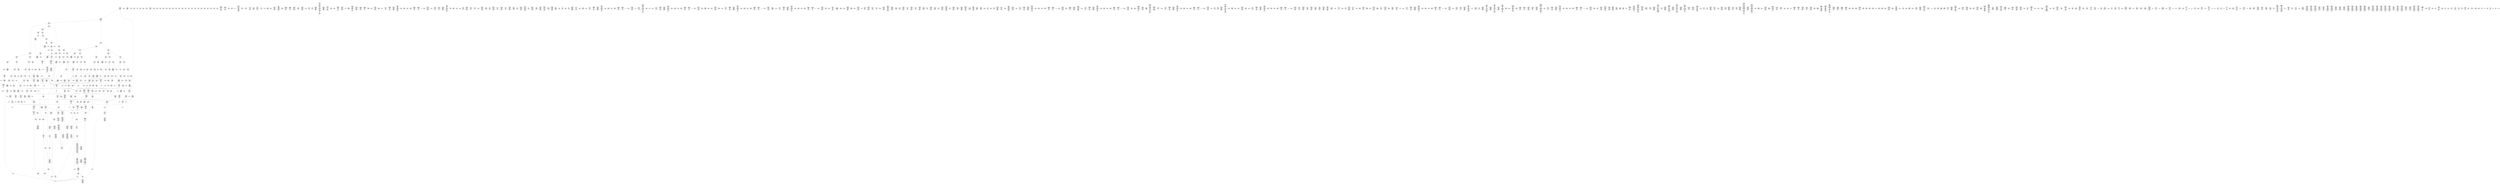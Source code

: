 /* Generated by GvGen v.1.0 (https://www.github.com/stricaud/gvgen) */

digraph G {
compound=true;
   node1 [label="[anywhere]"];
   node2 [label="# 0x0
PUSHX Data
PUSHX Data
MSTORE
PUSHX LogicData
CALLDATASIZE
LT
PUSHX Data
JUMPI
"];
   node3 [label="# 0xd
PUSHX Data
CALLDATALOAD
PUSHX BitData
SHR
PUSHX LogicData
GT
PUSHX Data
JUMPI
"];
   node4 [label="# 0x1e
PUSHX LogicData
GT
PUSHX Data
JUMPI
"];
   node5 [label="# 0x29
PUSHX LogicData
GT
PUSHX Data
JUMPI
"];
   node6 [label="# 0x34
PUSHX LogicData
EQ
PUSHX Data
JUMPI
"];
   node7 [label="# 0x3f
PUSHX LogicData
EQ
PUSHX Data
JUMPI
"];
   node8 [label="# 0x4a
PUSHX LogicData
EQ
PUSHX Data
JUMPI
"];
   node9 [label="# 0x55
PUSHX LogicData
EQ
PUSHX Data
JUMPI
"];
   node10 [label="# 0x60
PUSHX LogicData
EQ
PUSHX Data
JUMPI
"];
   node11 [label="# 0x6b
PUSHX LogicData
EQ
PUSHX Data
JUMPI
"];
   node12 [label="# 0x76
PUSHX Data
JUMP
"];
   node13 [label="# 0x7a
JUMPDEST
PUSHX LogicData
EQ
PUSHX Data
JUMPI
"];
   node14 [label="# 0x86
PUSHX LogicData
EQ
PUSHX Data
JUMPI
"];
   node15 [label="# 0x91
PUSHX LogicData
EQ
PUSHX Data
JUMPI
"];
   node16 [label="# 0x9c
PUSHX LogicData
EQ
PUSHX Data
JUMPI
"];
   node17 [label="# 0xa7
PUSHX LogicData
EQ
PUSHX Data
JUMPI
"];
   node18 [label="# 0xb2
PUSHX Data
JUMP
"];
   node19 [label="# 0xb6
JUMPDEST
PUSHX LogicData
GT
PUSHX Data
JUMPI
"];
   node20 [label="# 0xc2
PUSHX LogicData
EQ
PUSHX Data
JUMPI
"];
   node21 [label="# 0xcd
PUSHX LogicData
EQ
PUSHX Data
JUMPI
"];
   node22 [label="# 0xd8
PUSHX LogicData
EQ
PUSHX Data
JUMPI
"];
   node23 [label="# 0xe3
PUSHX LogicData
EQ
PUSHX Data
JUMPI
"];
   node24 [label="# 0xee
PUSHX LogicData
EQ
PUSHX Data
JUMPI
"];
   node25 [label="# 0xf9
PUSHX Data
JUMP
"];
   node26 [label="# 0xfd
JUMPDEST
PUSHX LogicData
EQ
PUSHX Data
JUMPI
"];
   node27 [label="# 0x109
PUSHX LogicData
EQ
PUSHX Data
JUMPI
"];
   node28 [label="# 0x114
PUSHX LogicData
EQ
PUSHX Data
JUMPI
"];
   node29 [label="# 0x11f
PUSHX LogicData
EQ
PUSHX Data
JUMPI
"];
   node30 [label="# 0x12a
PUSHX LogicData
EQ
PUSHX Data
JUMPI
"];
   node31 [label="# 0x135
PUSHX Data
JUMP
"];
   node32 [label="# 0x139
JUMPDEST
PUSHX LogicData
GT
PUSHX Data
JUMPI
"];
   node33 [label="# 0x145
PUSHX LogicData
GT
PUSHX Data
JUMPI
"];
   node34 [label="# 0x150
PUSHX LogicData
EQ
PUSHX Data
JUMPI
"];
   node35 [label="# 0x15b
PUSHX LogicData
EQ
PUSHX Data
JUMPI
"];
   node36 [label="# 0x166
PUSHX LogicData
EQ
PUSHX Data
JUMPI
"];
   node37 [label="# 0x171
PUSHX LogicData
EQ
PUSHX Data
JUMPI
"];
   node38 [label="# 0x17c
PUSHX LogicData
EQ
PUSHX Data
JUMPI
"];
   node39 [label="# 0x187
PUSHX LogicData
EQ
PUSHX Data
JUMPI
"];
   node40 [label="# 0x192
PUSHX Data
JUMP
"];
   node41 [label="# 0x196
JUMPDEST
PUSHX LogicData
EQ
PUSHX Data
JUMPI
"];
   node42 [label="# 0x1a2
PUSHX LogicData
EQ
PUSHX Data
JUMPI
"];
   node43 [label="# 0x1ad
PUSHX LogicData
EQ
PUSHX Data
JUMPI
"];
   node44 [label="# 0x1b8
PUSHX LogicData
EQ
PUSHX Data
JUMPI
"];
   node45 [label="# 0x1c3
PUSHX LogicData
EQ
PUSHX Data
JUMPI
"];
   node46 [label="# 0x1ce
PUSHX Data
JUMP
"];
   node47 [label="# 0x1d2
JUMPDEST
PUSHX LogicData
GT
PUSHX Data
JUMPI
"];
   node48 [label="# 0x1de
PUSHX LogicData
EQ
PUSHX Data
JUMPI
"];
   node49 [label="# 0x1e9
PUSHX LogicData
EQ
PUSHX Data
JUMPI
"];
   node50 [label="# 0x1f4
PUSHX LogicData
EQ
PUSHX Data
JUMPI
"];
   node51 [label="# 0x1ff
PUSHX LogicData
EQ
PUSHX Data
JUMPI
"];
   node52 [label="# 0x20a
PUSHX LogicData
EQ
PUSHX Data
JUMPI
"];
   node53 [label="# 0x215
PUSHX Data
JUMP
"];
   node54 [label="# 0x219
JUMPDEST
PUSHX LogicData
EQ
PUSHX Data
JUMPI
"];
   node55 [label="# 0x225
PUSHX LogicData
EQ
PUSHX Data
JUMPI
"];
   node56 [label="# 0x230
PUSHX LogicData
EQ
PUSHX Data
JUMPI
"];
   node57 [label="# 0x23b
PUSHX LogicData
EQ
PUSHX Data
JUMPI
"];
   node58 [label="# 0x246
PUSHX LogicData
EQ
PUSHX Data
JUMPI
"];
   node59 [label="# 0x251
JUMPDEST
PUSHX Data
REVERT
"];
   node60 [label="# 0x256
JUMPDEST
CALLVALUE
ISZERO
PUSHX Data
JUMPI
"];
   node61 [label="# 0x25e
PUSHX Data
REVERT
"];
   node62 [label="# 0x262
JUMPDEST
PUSHX Data
PUSHX Data
CALLDATASIZE
PUSHX Data
PUSHX Data
JUMP
"];
   node63 [label="# 0x271
JUMPDEST
PUSHX Data
JUMP
"];
   node64 [label="# 0x276
JUMPDEST
PUSHX MemData
MLOAD
PUSHX Data
PUSHX Data
JUMP
"];
   node65 [label="# 0x283
JUMPDEST
PUSHX MemData
MLOAD
SUB
RETURN
"];
   node66 [label="# 0x28c
JUMPDEST
CALLVALUE
ISZERO
PUSHX Data
JUMPI
"];
   node67 [label="# 0x294
PUSHX Data
REVERT
"];
   node68 [label="# 0x298
JUMPDEST
PUSHX Data
PUSHX Data
JUMP
"];
   node69 [label="# 0x2a1
JUMPDEST
PUSHX MemData
MLOAD
PUSHX Data
PUSHX Data
JUMP
"];
   node70 [label="# 0x2ae
JUMPDEST
CALLVALUE
ISZERO
PUSHX Data
JUMPI
"];
   node71 [label="# 0x2b6
PUSHX Data
REVERT
"];
   node72 [label="# 0x2ba
JUMPDEST
PUSHX Data
PUSHX Data
CALLDATASIZE
PUSHX Data
PUSHX Data
JUMP
"];
   node73 [label="# 0x2c9
JUMPDEST
PUSHX Data
JUMP
"];
   node74 [label="# 0x2ce
JUMPDEST
PUSHX MemData
MLOAD
PUSHX Data
PUSHX Data
JUMP
"];
   node75 [label="# 0x2db
JUMPDEST
CALLVALUE
ISZERO
PUSHX Data
JUMPI
"];
   node76 [label="# 0x2e3
PUSHX Data
REVERT
"];
   node77 [label="# 0x2e7
JUMPDEST
PUSHX Data
PUSHX Data
CALLDATASIZE
PUSHX Data
PUSHX Data
JUMP
"];
   node78 [label="# 0x2f6
JUMPDEST
PUSHX Data
JUMP
"];
   node79 [label="# 0x2fb
JUMPDEST
STOP
"];
   node80 [label="# 0x2fd
JUMPDEST
CALLVALUE
ISZERO
PUSHX Data
JUMPI
"];
   node81 [label="# 0x305
PUSHX Data
REVERT
"];
   node82 [label="# 0x309
JUMPDEST
PUSHX Data
PUSHX Data
CALLDATASIZE
PUSHX Data
PUSHX Data
JUMP
"];
   node83 [label="# 0x318
JUMPDEST
PUSHX Data
JUMP
"];
   node84 [label="# 0x31d
JUMPDEST
CALLVALUE
ISZERO
PUSHX Data
JUMPI
"];
   node85 [label="# 0x325
PUSHX Data
REVERT
"];
   node86 [label="# 0x329
JUMPDEST
PUSHX Data
PUSHX Data
JUMP
"];
   node87 [label="# 0x332
JUMPDEST
PUSHX MemData
MLOAD
PUSHX Data
PUSHX Data
JUMP
"];
   node88 [label="# 0x33f
JUMPDEST
CALLVALUE
ISZERO
PUSHX Data
JUMPI
"];
   node89 [label="# 0x347
PUSHX Data
REVERT
"];
   node90 [label="# 0x34b
JUMPDEST
PUSHX Data
PUSHX Data
CALLDATASIZE
PUSHX Data
PUSHX Data
JUMP
"];
   node91 [label="# 0x35a
JUMPDEST
PUSHX Data
JUMP
"];
   node92 [label="# 0x35f
JUMPDEST
PUSHX Data
PUSHX Data
CALLDATASIZE
PUSHX Data
PUSHX Data
JUMP
"];
   node93 [label="# 0x36d
JUMPDEST
PUSHX Data
JUMP
"];
   node94 [label="# 0x372
JUMPDEST
PUSHX MemData
MLOAD
PUSHX Data
PUSHX Data
JUMP
"];
   node95 [label="# 0x37f
JUMPDEST
CALLVALUE
ISZERO
PUSHX Data
JUMPI
"];
   node96 [label="# 0x387
PUSHX Data
REVERT
"];
   node97 [label="# 0x38b
JUMPDEST
PUSHX Data
PUSHX Data
JUMP
"];
   node98 [label="# 0x394
JUMPDEST
CALLVALUE
ISZERO
PUSHX Data
JUMPI
"];
   node99 [label="# 0x39c
PUSHX Data
REVERT
"];
   node100 [label="# 0x3a0
JUMPDEST
PUSHX Data
PUSHX Data
CALLDATASIZE
PUSHX Data
PUSHX Data
JUMP
"];
   node101 [label="# 0x3af
JUMPDEST
PUSHX Data
JUMP
"];
   node102 [label="# 0x3b4
JUMPDEST
CALLVALUE
ISZERO
PUSHX Data
JUMPI
"];
   node103 [label="# 0x3bc
PUSHX Data
REVERT
"];
   node104 [label="# 0x3c0
JUMPDEST
PUSHX Data
PUSHX Data
CALLDATASIZE
PUSHX Data
PUSHX Data
JUMP
"];
   node105 [label="# 0x3cf
JUMPDEST
PUSHX Data
JUMP
"];
   node106 [label="# 0x3d4
JUMPDEST
CALLVALUE
ISZERO
PUSHX Data
JUMPI
"];
   node107 [label="# 0x3dc
PUSHX Data
REVERT
"];
   node108 [label="# 0x3e0
JUMPDEST
PUSHX Data
PUSHX Data
CALLDATASIZE
PUSHX Data
PUSHX Data
JUMP
"];
   node109 [label="# 0x3ef
JUMPDEST
PUSHX Data
JUMP
"];
   node110 [label="# 0x3f4
JUMPDEST
CALLVALUE
ISZERO
PUSHX Data
JUMPI
"];
   node111 [label="# 0x3fc
PUSHX Data
REVERT
"];
   node112 [label="# 0x400
JUMPDEST
PUSHX Data
PUSHX Data
CALLDATASIZE
PUSHX Data
PUSHX Data
JUMP
"];
   node113 [label="# 0x40f
JUMPDEST
PUSHX Data
JUMP
"];
   node114 [label="# 0x414
JUMPDEST
CALLVALUE
ISZERO
PUSHX Data
JUMPI
"];
   node115 [label="# 0x41c
PUSHX Data
REVERT
"];
   node116 [label="# 0x420
JUMPDEST
PUSHX Data
PUSHX Data
CALLDATASIZE
PUSHX Data
PUSHX Data
JUMP
"];
   node117 [label="# 0x42f
JUMPDEST
PUSHX Data
JUMP
"];
   node118 [label="# 0x434
JUMPDEST
CALLVALUE
ISZERO
PUSHX Data
JUMPI
"];
   node119 [label="# 0x43c
PUSHX Data
REVERT
"];
   node120 [label="# 0x440
JUMPDEST
PUSHX Data
PUSHX Data
JUMP
"];
   node121 [label="# 0x449
JUMPDEST
CALLVALUE
ISZERO
PUSHX Data
JUMPI
"];
   node122 [label="# 0x451
PUSHX Data
REVERT
"];
   node123 [label="# 0x455
JUMPDEST
PUSHX Data
PUSHX Data
JUMP
"];
   node124 [label="# 0x45e
JUMPDEST
CALLVALUE
ISZERO
PUSHX Data
JUMPI
"];
   node125 [label="# 0x466
PUSHX Data
REVERT
"];
   node126 [label="# 0x46a
JUMPDEST
PUSHX Data
PUSHX Data
CALLDATASIZE
PUSHX Data
PUSHX Data
JUMP
"];
   node127 [label="# 0x479
JUMPDEST
PUSHX Data
JUMP
"];
   node128 [label="# 0x47e
JUMPDEST
CALLVALUE
ISZERO
PUSHX Data
JUMPI
"];
   node129 [label="# 0x486
PUSHX Data
REVERT
"];
   node130 [label="# 0x48a
JUMPDEST
PUSHX Data
PUSHX Data
CALLDATASIZE
PUSHX Data
PUSHX Data
JUMP
"];
   node131 [label="# 0x499
JUMPDEST
PUSHX Data
JUMP
"];
   node132 [label="# 0x49e
JUMPDEST
PUSHX Data
PUSHX Data
CALLDATASIZE
PUSHX Data
PUSHX Data
JUMP
"];
   node133 [label="# 0x4ac
JUMPDEST
PUSHX Data
JUMP
"];
   node134 [label="# 0x4b1
JUMPDEST
CALLVALUE
ISZERO
PUSHX Data
JUMPI
"];
   node135 [label="# 0x4b9
PUSHX Data
REVERT
"];
   node136 [label="# 0x4bd
JUMPDEST
PUSHX Data
PUSHX Data
JUMP
"];
   node137 [label="# 0x4c6
JUMPDEST
CALLVALUE
ISZERO
PUSHX Data
JUMPI
"];
   node138 [label="# 0x4ce
PUSHX Data
REVERT
"];
   node139 [label="# 0x4d2
JUMPDEST
PUSHX Data
PUSHX Data
CALLDATASIZE
PUSHX Data
PUSHX Data
JUMP
"];
   node140 [label="# 0x4e1
JUMPDEST
PUSHX Data
JUMP
"];
   node141 [label="# 0x4e6
JUMPDEST
CALLVALUE
ISZERO
PUSHX Data
JUMPI
"];
   node142 [label="# 0x4ee
PUSHX Data
REVERT
"];
   node143 [label="# 0x4f2
JUMPDEST
PUSHX Data
PUSHX Data
CALLDATASIZE
PUSHX Data
PUSHX Data
JUMP
"];
   node144 [label="# 0x501
JUMPDEST
PUSHX Data
JUMP
"];
   node145 [label="# 0x506
JUMPDEST
CALLVALUE
ISZERO
PUSHX Data
JUMPI
"];
   node146 [label="# 0x50e
PUSHX Data
REVERT
"];
   node147 [label="# 0x512
JUMPDEST
PUSHX Data
PUSHX Data
CALLDATASIZE
PUSHX Data
PUSHX Data
JUMP
"];
   node148 [label="# 0x521
JUMPDEST
PUSHX Data
JUMP
"];
   node149 [label="# 0x526
JUMPDEST
CALLVALUE
ISZERO
PUSHX Data
JUMPI
"];
   node150 [label="# 0x52e
PUSHX Data
REVERT
"];
   node151 [label="# 0x532
JUMPDEST
PUSHX Data
PUSHX Data
JUMP
"];
   node152 [label="# 0x53b
JUMPDEST
CALLVALUE
ISZERO
PUSHX Data
JUMPI
"];
   node153 [label="# 0x543
PUSHX Data
REVERT
"];
   node154 [label="# 0x547
JUMPDEST
PUSHX Data
PUSHX Data
CALLDATASIZE
PUSHX Data
PUSHX Data
JUMP
"];
   node155 [label="# 0x556
JUMPDEST
PUSHX Data
JUMP
"];
   node156 [label="# 0x55b
JUMPDEST
CALLVALUE
ISZERO
PUSHX Data
JUMPI
"];
   node157 [label="# 0x563
PUSHX Data
REVERT
"];
   node158 [label="# 0x567
JUMPDEST
PUSHX Data
PUSHX Data
JUMP
"];
   node159 [label="# 0x570
JUMPDEST
CALLVALUE
ISZERO
PUSHX Data
JUMPI
"];
   node160 [label="# 0x578
PUSHX Data
REVERT
"];
   node161 [label="# 0x57c
JUMPDEST
PUSHX Data
PUSHX Data
JUMP
"];
   node162 [label="# 0x585
JUMPDEST
CALLVALUE
ISZERO
PUSHX Data
JUMPI
"];
   node163 [label="# 0x58d
PUSHX Data
REVERT
"];
   node164 [label="# 0x591
JUMPDEST
PUSHX Data
PUSHX Data
JUMP
"];
   node165 [label="# 0x59a
JUMPDEST
CALLVALUE
ISZERO
PUSHX Data
JUMPI
"];
   node166 [label="# 0x5a2
PUSHX Data
REVERT
"];
   node167 [label="# 0x5a6
JUMPDEST
PUSHX Data
PUSHX Data
CALLDATASIZE
PUSHX Data
PUSHX Data
JUMP
"];
   node168 [label="# 0x5b5
JUMPDEST
PUSHX Data
JUMP
"];
   node169 [label="# 0x5ba
JUMPDEST
CALLVALUE
ISZERO
PUSHX Data
JUMPI
"];
   node170 [label="# 0x5c2
PUSHX Data
REVERT
"];
   node171 [label="# 0x5c6
JUMPDEST
PUSHX Data
PUSHX Data
CALLDATASIZE
PUSHX Data
PUSHX Data
JUMP
"];
   node172 [label="# 0x5d5
JUMPDEST
PUSHX Data
JUMP
"];
   node173 [label="# 0x5da
JUMPDEST
CALLVALUE
ISZERO
PUSHX Data
JUMPI
"];
   node174 [label="# 0x5e2
PUSHX Data
REVERT
"];
   node175 [label="# 0x5e6
JUMPDEST
PUSHX Data
PUSHX Data
CALLDATASIZE
PUSHX Data
PUSHX Data
JUMP
"];
   node176 [label="# 0x5f5
JUMPDEST
PUSHX Data
JUMP
"];
   node177 [label="# 0x5fa
JUMPDEST
CALLVALUE
ISZERO
PUSHX Data
JUMPI
"];
   node178 [label="# 0x602
PUSHX Data
REVERT
"];
   node179 [label="# 0x606
JUMPDEST
PUSHX Data
PUSHX Data
JUMP
"];
   node180 [label="# 0x60f
JUMPDEST
CALLVALUE
ISZERO
PUSHX Data
JUMPI
"];
   node181 [label="# 0x617
PUSHX Data
REVERT
"];
   node182 [label="# 0x61b
JUMPDEST
PUSHX Data
PUSHX Data
CALLDATASIZE
PUSHX Data
PUSHX Data
JUMP
"];
   node183 [label="# 0x62a
JUMPDEST
PUSHX Data
JUMP
"];
   node184 [label="# 0x62f
JUMPDEST
CALLVALUE
ISZERO
PUSHX Data
JUMPI
"];
   node185 [label="# 0x637
PUSHX Data
REVERT
"];
   node186 [label="# 0x63b
JUMPDEST
PUSHX Data
PUSHX Data
CALLDATASIZE
PUSHX Data
PUSHX Data
JUMP
"];
   node187 [label="# 0x64a
JUMPDEST
PUSHX Data
JUMP
"];
   node188 [label="# 0x64f
JUMPDEST
CALLVALUE
ISZERO
PUSHX Data
JUMPI
"];
   node189 [label="# 0x657
PUSHX Data
REVERT
"];
   node190 [label="# 0x65b
JUMPDEST
PUSHX Data
PUSHX Data
JUMP
"];
   node191 [label="# 0x664
JUMPDEST
CALLVALUE
ISZERO
PUSHX Data
JUMPI
"];
   node192 [label="# 0x66c
PUSHX Data
REVERT
"];
   node193 [label="# 0x670
JUMPDEST
PUSHX Data
PUSHX Data
JUMP
"];
   node194 [label="# 0x679
JUMPDEST
CALLVALUE
ISZERO
PUSHX Data
JUMPI
"];
   node195 [label="# 0x681
PUSHX Data
REVERT
"];
   node196 [label="# 0x685
JUMPDEST
PUSHX Data
PUSHX Data
CALLDATASIZE
PUSHX Data
PUSHX Data
JUMP
"];
   node197 [label="# 0x694
JUMPDEST
PUSHX Data
JUMP
"];
   node198 [label="# 0x699
JUMPDEST
CALLVALUE
ISZERO
PUSHX Data
JUMPI
"];
   node199 [label="# 0x6a1
PUSHX Data
REVERT
"];
   node200 [label="# 0x6a5
JUMPDEST
PUSHX Data
PUSHX Data
CALLDATASIZE
PUSHX Data
PUSHX Data
JUMP
"];
   node201 [label="# 0x6b4
JUMPDEST
PUSHX Data
JUMP
"];
   node202 [label="# 0x6b9
JUMPDEST
CALLVALUE
ISZERO
PUSHX Data
JUMPI
"];
   node203 [label="# 0x6c1
PUSHX Data
REVERT
"];
   node204 [label="# 0x6c5
JUMPDEST
PUSHX Data
PUSHX Data
JUMP
"];
   node205 [label="# 0x6ce
JUMPDEST
CALLVALUE
ISZERO
PUSHX Data
JUMPI
"];
   node206 [label="# 0x6d6
PUSHX Data
REVERT
"];
   node207 [label="# 0x6da
JUMPDEST
PUSHX Data
PUSHX Data
CALLDATASIZE
PUSHX Data
PUSHX Data
JUMP
"];
   node208 [label="# 0x6e9
JUMPDEST
PUSHX Data
JUMP
"];
   node209 [label="# 0x6ee
JUMPDEST
CALLVALUE
ISZERO
PUSHX Data
JUMPI
"];
   node210 [label="# 0x6f6
PUSHX Data
REVERT
"];
   node211 [label="# 0x6fa
JUMPDEST
PUSHX Data
PUSHX Data
CALLDATASIZE
PUSHX Data
PUSHX Data
JUMP
"];
   node212 [label="# 0x709
JUMPDEST
PUSHX Data
JUMP
"];
   node213 [label="# 0x70e
JUMPDEST
PUSHX Data
PUSHX Data
JUMP
"];
   node214 [label="# 0x716
JUMPDEST
PUSHX Data
PUSHX ArithData
PUSHX BitData
PUSHX BitData
SHL
SUB
NOT
AND
PUSHX BitData
PUSHX BitData
SHL
EQ
PUSHX Data
JUMPI
"];
   node215 [label="# 0x732
PUSHX ArithData
PUSHX BitData
PUSHX BitData
SHL
SUB
NOT
AND
PUSHX BitData
PUSHX BitData
SHL
EQ
"];
   node216 [label="# 0x747
JUMPDEST
PUSHX Data
JUMPI
"];
   node217 [label="# 0x74d
PUSHX Data
PUSHX Data
JUMP
"];
   node218 [label="# 0x756
JUMPDEST
"];
   node219 [label="# 0x759
JUMPDEST
JUMP
"];
   node220 [label="# 0x75e
JUMPDEST
PUSHX Data
PUSHX StorData
SLOAD
PUSHX Data
PUSHX Data
JUMP
"];
   node221 [label="# 0x76d
JUMPDEST
PUSHX ArithData
ADD
PUSHX ArithData
DIV
MUL
PUSHX ArithData
ADD
PUSHX MemData
MLOAD
ADD
PUSHX Data
MSTORE
MSTORE
PUSHX ArithData
ADD
SLOAD
PUSHX Data
PUSHX Data
JUMP
"];
   node222 [label="# 0x799
JUMPDEST
ISZERO
PUSHX Data
JUMPI
"];
   node223 [label="# 0x7a0
PUSHX LogicData
LT
PUSHX Data
JUMPI
"];
   node224 [label="# 0x7a8
PUSHX ArithData
SLOAD
DIV
MUL
MSTORE
PUSHX ArithData
ADD
PUSHX Data
JUMP
"];
   node225 [label="# 0x7bb
JUMPDEST
ADD
PUSHX Data
MSTORE
PUSHX Data
PUSHX Data
SHA3
"];
   node226 [label="# 0x7c9
JUMPDEST
SLOAD
MSTORE
PUSHX ArithData
ADD
PUSHX ArithData
ADD
GT
PUSHX Data
JUMPI
"];
   node227 [label="# 0x7dd
SUB
PUSHX BitData
AND
ADD
"];
   node228 [label="# 0x7e6
JUMPDEST
JUMP
"];
   node229 [label="# 0x7f0
JUMPDEST
PUSHX Data
PUSHX Data
PUSHX Data
JUMP
"];
   node230 [label="# 0x7fb
JUMPDEST
PUSHX Data
JUMPI
"];
   node231 [label="# 0x800
PUSHX MemData
MLOAD
PUSHX BitData
PUSHX BitData
SHL
MSTORE
PUSHX ArithData
ADD
PUSHX Data
PUSHX Data
JUMP
"];
   node232 [label="# 0x817
JUMPDEST
PUSHX MemData
MLOAD
SUB
REVERT
"];
   node233 [label="# 0x820
JUMPDEST
PUSHX Data
MSTORE
PUSHX Data
PUSHX Data
MSTORE
PUSHX Data
SHA3
SLOAD
PUSHX ArithData
PUSHX BitData
PUSHX BitData
SHL
SUB
AND
JUMP
"];
   node234 [label="# 0x83c
JUMPDEST
PUSHX Data
PUSHX Data
JUMP
"];
   node235 [label="# 0x844
JUMPDEST
PUSHX ArithData
PUSHX BitData
PUSHX BitData
SHL
SUB
AND
PUSHX Data
PUSHX Data
JUMP
"];
   node236 [label="# 0x855
JUMPDEST
PUSHX ArithData
PUSHX BitData
PUSHX BitData
SHL
SUB
AND
EQ
PUSHX Data
JUMPI
"];
   node237 [label="# 0x864
PUSHX MemData
MLOAD
PUSHX BitData
PUSHX BitData
SHL
MSTORE
PUSHX ArithData
ADD
PUSHX Data
PUSHX Data
JUMP
"];
   node238 [label="# 0x87b
JUMPDEST
PUSHX StorData
SLOAD
ISZERO
PUSHX Data
JUMPI
"];
   node239 [label="# 0x884
PUSHX MemData
MLOAD
PUSHX BitData
PUSHX BitData
SHL
MSTORE
PUSHX ArithData
ADD
PUSHX Data
PUSHX Data
JUMP
"];
   node240 [label="# 0x89b
JUMPDEST
PUSHX Data
"];
   node241 [label="# 0x89f
JUMPDEST
MLOAD
LT
ISZERO
PUSHX Data
JUMPI
"];
   node242 [label="# 0x8a9
PUSHX Data
MLOAD
LT
PUSHX Data
JUMPI
"];
   node243 [label="# 0x8b5
PUSHX BitData
PUSHX BitData
SHL
PUSHX Data
MSTORE
PUSHX Data
PUSHX Data
MSTORE
PUSHX Data
PUSHX Data
REVERT
"];
   node244 [label="# 0x8ca
JUMPDEST
PUSHX ArithData
MUL
ADD
ADD
MLOAD
SLOAD
PUSHX ArithData
ADD
SSTORE
PUSHX Data
MSTORE
SHA3
MLOAD
PUSHX ArithData
MUL
ADD
SLOAD
PUSHX ArithData
PUSHX BitData
PUSHX BitData
SHL
SUB
NOT
AND
PUSHX ArithData
PUSHX BitData
PUSHX BitData
SHL
SUB
AND
OR
SSTORE
ADD
MLOAD
ADD
SSTORE
MLOAD
LT
PUSHX Data
JUMPI
"];
   node245 [label="# 0x920
PUSHX BitData
PUSHX BitData
SHL
PUSHX Data
MSTORE
PUSHX Data
PUSHX Data
MSTORE
PUSHX Data
PUSHX Data
REVERT
"];
   node246 [label="# 0x935
JUMPDEST
PUSHX ArithData
MUL
PUSHX ArithData
ADD
ADD
MLOAD
PUSHX ArithData
ADD
MLOAD
PUSHX Data
PUSHX Data
JUMP
"];
   node247 [label="# 0x94c
JUMPDEST
PUSHX Data
PUSHX Data
JUMP
"];
   node248 [label="# 0x958
JUMPDEST
PUSHX Data
JUMP
"];
   node249 [label="# 0x960
JUMPDEST
PUSHX StorData
SLOAD
PUSHX ArithData
PUSHX BitData
PUSHX BitData
SHL
SUB
AND
AND
EQ
PUSHX Data
JUMPI
"];
   node250 [label="# 0x977
PUSHX MemData
MLOAD
PUSHX BitData
PUSHX BitData
SHL
MSTORE
PUSHX ArithData
ADD
PUSHX Data
PUSHX Data
JUMP
"];
   node251 [label="# 0x98e
JUMPDEST
JUMP
"];
   node252 [label="# 0x992
JUMPDEST
PUSHX Data
PUSHX Data
PUSHX Data
JUMP
"];
   node253 [label="# 0x99d
JUMPDEST
PUSHX ArithData
PUSHX BitData
PUSHX BitData
SHL
SUB
AND
PUSHX ArithData
PUSHX BitData
PUSHX BitData
SHL
SUB
AND
EQ
ISZERO
PUSHX Data
JUMPI
"];
   node254 [label="# 0x9ba
PUSHX MemData
MLOAD
PUSHX BitData
PUSHX BitData
SHL
MSTORE
PUSHX ArithData
ADD
PUSHX Data
PUSHX Data
JUMP
"];
   node255 [label="# 0x9d1
JUMPDEST
PUSHX ArithData
PUSHX BitData
PUSHX BitData
SHL
SUB
AND
PUSHX Data
PUSHX Data
JUMP
"];
   node256 [label="# 0x9e3
JUMPDEST
PUSHX ArithData
PUSHX BitData
PUSHX BitData
SHL
SUB
AND
EQ
PUSHX Data
JUMPI
"];
   node257 [label="# 0x9f3
PUSHX Data
PUSHX Data
PUSHX Data
JUMP
"];
   node258 [label="# 0x9ff
JUMPDEST
PUSHX Data
JUMPI
"];
   node259 [label="# 0xa04
PUSHX MemData
MLOAD
PUSHX BitData
PUSHX BitData
SHL
MSTORE
PUSHX ArithData
ADD
PUSHX Data
PUSHX Data
JUMP
"];
   node260 [label="# 0xa1b
JUMPDEST
PUSHX Data
PUSHX Data
JUMP
"];
   node261 [label="# 0xa25
JUMPDEST
JUMP
"];
   node262 [label="# 0xa2a
JUMPDEST
PUSHX StorData
SLOAD
JUMP
"];
   node263 [label="# 0xa30
JUMPDEST
PUSHX Data
"];
   node264 [label="# 0xa35
JUMPDEST
PUSHX StorData
SLOAD
LT
ISZERO
PUSHX Data
JUMPI
"];
   node265 [label="# 0xa40
CALLER
PUSHX ArithData
PUSHX BitData
PUSHX BitData
SHL
SUB
AND
PUSHX StorData
SLOAD
LT
PUSHX Data
JUMPI
"];
   node266 [label="# 0xa55
PUSHX BitData
PUSHX BitData
SHL
PUSHX Data
MSTORE
PUSHX Data
PUSHX Data
MSTORE
PUSHX Data
PUSHX Data
REVERT
"];
   node267 [label="# 0xa6a
JUMPDEST
PUSHX Data
MSTORE
PUSHX Data
SHA3
PUSHX ArithData
MUL
ADD
SLOAD
PUSHX ArithData
PUSHX BitData
PUSHX BitData
SHL
SUB
AND
EQ
ISZERO
PUSHX Data
JUMPI
"];
   node268 [label="# 0xa8b
PUSHX Data
PUSHX Data
JUMP
"];
   node269 [label="# 0xa93
JUMPDEST
PUSHX Data
PUSHX Data
JUMP
"];
   node270 [label="# 0xa9d
JUMPDEST
PUSHX Data
JUMP
"];
   node271 [label="# 0xaa5
JUMPDEST
PUSHX Data
PUSHX Data
JUMP
"];
   node272 [label="# 0xaae
JUMPDEST
PUSHX ArithData
PUSHX BitData
PUSHX BitData
SHL
SUB
AND
PUSHX Data
PUSHX Data
JUMP
"];
   node273 [label="# 0xabf
JUMPDEST
PUSHX ArithData
PUSHX BitData
PUSHX BitData
SHL
SUB
AND
EQ
PUSHX Data
JUMPI
"];
   node274 [label="# 0xacf
"];
   node275 [label="# 0xad1
JUMPDEST
PUSHX Data
JUMPI
"];
   node276 [label="# 0xad6
PUSHX MemData
MLOAD
PUSHX BitData
PUSHX BitData
SHL
MSTORE
PUSHX ArithData
ADD
PUSHX Data
PUSHX Data
JUMP
"];
   node277 [label="# 0xaed
JUMPDEST
PUSHX Data
"];
   node278 [label="# 0xaf0
JUMPDEST
PUSHX StorData
SLOAD
PUSHX BitData
AND
LT
ISZERO
PUSHX Data
JUMPI
"];
   node279 [label="# 0xaff
PUSHX BitData
AND
PUSHX StorData
PUSHX BitData
AND
SLOAD
LT
PUSHX Data
JUMPI
"];
   node280 [label="# 0xb13
PUSHX BitData
PUSHX BitData
SHL
PUSHX Data
MSTORE
PUSHX Data
PUSHX Data
MSTORE
PUSHX Data
PUSHX Data
REVERT
"];
   node281 [label="# 0xb28
JUMPDEST
PUSHX Data
MSTORE
PUSHX Data
SHA3
PUSHX Data
DIV
ADD
SLOAD
PUSHX BitData
AND
PUSHX ArithData
MUL
PUSHX ArithData
EXP
DIV
PUSHX BitData
AND
EQ
ISZERO
PUSHX Data
JUMPI
"];
   node282 [label="# 0xb51
PUSHX Data
PUSHX Data
JUMP
"];
   node283 [label="# 0xb5a
JUMPDEST
PUSHX Data
PUSHX Data
JUMP
"];
   node284 [label="# 0xb64
JUMPDEST
PUSHX Data
JUMP
"];
   node285 [label="# 0xb6c
JUMPDEST
PUSHX Data
"];
   node286 [label="# 0xb72
JUMPDEST
JUMP
"];
   node287 [label="# 0xb78
JUMPDEST
PUSHX Data
ORIGIN
CALLER
EQ
PUSHX Data
JUMPI
"];
   node288 [label="# 0xb82
PUSHX MemData
MLOAD
PUSHX BitData
PUSHX BitData
SHL
MSTORE
PUSHX ArithData
ADD
PUSHX Data
PUSHX Data
JUMP
"];
   node289 [label="# 0xb99
JUMPDEST
PUSHX StorData
SLOAD
ISZERO
ISZERO
PUSHX Data
JUMPI
"];
   node290 [label="# 0xba5
TIMESTAMP
PUSHX StorData
SLOAD
GT
ISZERO
"];
   node291 [label="# 0xbac
JUMPDEST
PUSHX Data
JUMPI
"];
   node292 [label="# 0xbb1
PUSHX MemData
MLOAD
PUSHX BitData
PUSHX BitData
SHL
MSTORE
PUSHX ArithData
ADD
PUSHX Data
PUSHX Data
JUMP
"];
   node293 [label="# 0xbc8
JUMPDEST
PUSHX StorData
SLOAD
PUSHX Data
PUSHX Data
JUMP
"];
   node294 [label="# 0xbd6
JUMPDEST
CALLVALUE
LT
ISZERO
PUSHX Data
JUMPI
"];
   node295 [label="# 0xbde
PUSHX MemData
MLOAD
PUSHX BitData
PUSHX BitData
SHL
MSTORE
PUSHX ArithData
ADD
PUSHX Data
PUSHX Data
JUMP
"];
   node296 [label="# 0xbf5
JUMPDEST
PUSHX StorData
SLOAD
GT
ISZERO
PUSHX Data
JUMPI
"];
   node297 [label="# 0xc00
PUSHX MemData
MLOAD
PUSHX BitData
PUSHX BitData
SHL
MSTORE
PUSHX ArithData
ADD
PUSHX Data
PUSHX Data
JUMP
"];
   node298 [label="# 0xc17
JUMPDEST
PUSHX StorData
SLOAD
GT
ISZERO
PUSHX Data
JUMPI
"];
   node299 [label="# 0xc22
PUSHX MemData
MLOAD
PUSHX BitData
PUSHX BitData
SHL
MSTORE
PUSHX ArithData
ADD
PUSHX Data
PUSHX Data
JUMP
"];
   node300 [label="# 0xc39
JUMPDEST
PUSHX StorData
SLOAD
PUSHX StorData
SLOAD
PUSHX Data
PUSHX Data
JUMP
"];
   node301 [label="# 0xc4a
JUMPDEST
LT
ISZERO
PUSHX Data
JUMPI
"];
   node302 [label="# 0xc51
PUSHX MemData
MLOAD
PUSHX BitData
PUSHX BitData
SHL
MSTORE
PUSHX ArithData
ADD
PUSHX Data
PUSHX Data
JUMP
"];
   node303 [label="# 0xc68
JUMPDEST
PUSHX StorData
SLOAD
CALLER
PUSHX Data
MSTORE
PUSHX Data
PUSHX Data
MSTORE
PUSHX Data
SHA3
SLOAD
PUSHX Data
PUSHX Data
JUMP
"];
   node304 [label="# 0xc86
JUMPDEST
GT
ISZERO
PUSHX Data
JUMPI
"];
   node305 [label="# 0xc8d
PUSHX MemData
MLOAD
PUSHX BitData
PUSHX BitData
SHL
MSTORE
PUSHX ArithData
ADD
PUSHX Data
PUSHX Data
JUMP
"];
   node306 [label="# 0xca4
JUMPDEST
PUSHX Data
PUSHX LogicData
GT
ISZERO
PUSHX Data
JUMPI
"];
   node307 [label="# 0xcb8
PUSHX BitData
PUSHX BitData
SHL
PUSHX Data
MSTORE
PUSHX Data
PUSHX Data
MSTORE
PUSHX Data
PUSHX Data
REVERT
"];
   node308 [label="# 0xccd
JUMPDEST
PUSHX MemData
MLOAD
MSTORE
PUSHX ArithData
MUL
PUSHX ArithData
ADD
ADD
PUSHX Data
MSTORE
ISZERO
PUSHX Data
JUMPI
"];
   node309 [label="# 0xce7
PUSHX ArithData
ADD
PUSHX ArithData
MUL
CALLDATASIZE
CALLDATACOPY
ADD
"];
   node310 [label="# 0xcf6
JUMPDEST
CALLER
PUSHX Data
MSTORE
PUSHX Data
PUSHX Data
MSTORE
PUSHX Data
SHA3
SLOAD
PUSHX Data
PUSHX Data
JUMP
"];
   node311 [label="# 0xd1b
JUMPDEST
SSTORE
PUSHX StorData
PUSHX Data
SLOAD
PUSHX Data
PUSHX Data
JUMP
"];
   node312 [label="# 0xd34
JUMPDEST
SSTORE
PUSHX Data
"];
   node313 [label="# 0xd3d
JUMPDEST
LT
ISZERO
PUSHX Data
JUMPI
"];
   node314 [label="# 0xd46
PUSHX Data
PUSHX Data
JUMP
"];
   node315 [label="# 0xd4d
JUMPDEST
MLOAD
LT
PUSHX Data
JUMPI
"];
   node316 [label="# 0xd58
PUSHX BitData
PUSHX BitData
SHL
PUSHX Data
MSTORE
PUSHX Data
PUSHX Data
MSTORE
PUSHX Data
PUSHX Data
REVERT
"];
   node317 [label="# 0xd6d
JUMPDEST
PUSHX ArithData
MUL
ADD
ADD
MSTORE
PUSHX Data
PUSHX Data
JUMP
"];
   node318 [label="# 0xd82
JUMPDEST
PUSHX Data
JUMP
"];
   node319 [label="# 0xd8a
JUMPDEST
PUSHX Data
CALLER
PUSHX Data
JUMP
"];
   node320 [label="# 0xd95
JUMPDEST
PUSHX StorData
SLOAD
JUMP
"];
   node321 [label="# 0xd9b
JUMPDEST
PUSHX Data
"];
   node322 [label="# 0xd9f
JUMPDEST
PUSHX StorData
SLOAD
LT
ISZERO
PUSHX Data
JUMPI
"];
   node323 [label="# 0xdaa
CALLER
PUSHX ArithData
PUSHX BitData
PUSHX BitData
SHL
SUB
AND
PUSHX StorData
SLOAD
LT
PUSHX Data
JUMPI
"];
   node324 [label="# 0xdbf
PUSHX BitData
PUSHX BitData
SHL
PUSHX Data
MSTORE
PUSHX Data
PUSHX Data
MSTORE
PUSHX Data
PUSHX Data
REVERT
"];
   node325 [label="# 0xdd4
JUMPDEST
PUSHX Data
MSTORE
PUSHX Data
SHA3
PUSHX ArithData
MUL
ADD
SLOAD
PUSHX ArithData
PUSHX BitData
PUSHX BitData
SHL
SUB
AND
EQ
ISZERO
PUSHX Data
JUMPI
"];
   node326 [label="# 0xdf5
PUSHX Data
PUSHX Data
JUMP
"];
   node327 [label="# 0xdfd
JUMPDEST
PUSHX Data
PUSHX Data
JUMP
"];
   node328 [label="# 0xe07
JUMPDEST
PUSHX Data
JUMP
"];
   node329 [label="# 0xe0f
JUMPDEST
PUSHX Data
PUSHX Data
JUMP
"];
   node330 [label="# 0xe18
JUMPDEST
PUSHX ArithData
PUSHX BitData
PUSHX BitData
SHL
SUB
AND
PUSHX Data
PUSHX Data
JUMP
"];
   node331 [label="# 0xe29
JUMPDEST
PUSHX ArithData
PUSHX BitData
PUSHX BitData
SHL
SUB
AND
EQ
PUSHX Data
JUMPI
"];
   node332 [label="# 0xe39
"];
   node333 [label="# 0xe3b
JUMPDEST
PUSHX Data
JUMPI
"];
   node334 [label="# 0xe40
PUSHX MemData
MLOAD
PUSHX BitData
PUSHX BitData
SHL
MSTORE
PUSHX ArithData
ADD
PUSHX Data
PUSHX Data
JUMP
"];
   node335 [label="# 0xe57
JUMPDEST
"];
   node336 [label="# 0xe59
JUMPDEST
PUSHX BitData
AND
PUSHX BitData
AND
GT
PUSHX Data
JUMPI
"];
   node337 [label="# 0xe69
PUSHX StorData
SLOAD
PUSHX ArithData
ADD
SSTORE
PUSHX Data
MSTORE
PUSHX ArithData
PUSHX Data
DIV
ADD
SLOAD
PUSHX BitData
AND
PUSHX ArithData
MUL
PUSHX ArithData
EXP
PUSHX Data
MUL
NOT
AND
AND
MUL
OR
SSTORE
PUSHX Data
PUSHX Data
JUMP
"];
   node338 [label="# 0xeca
JUMPDEST
PUSHX Data
JUMP
"];
   node339 [label="# 0xed2
JUMPDEST
JUMP
"];
   node340 [label="# 0xed8
JUMPDEST
PUSHX Data
"];
   node341 [label="# 0xedc
JUMPDEST
PUSHX StorData
SLOAD
LT
ISZERO
PUSHX Data
JUMPI
"];
   node342 [label="# 0xee7
CALLER
PUSHX ArithData
PUSHX BitData
PUSHX BitData
SHL
SUB
AND
PUSHX StorData
SLOAD
LT
PUSHX Data
JUMPI
"];
   node343 [label="# 0xefc
PUSHX BitData
PUSHX BitData
SHL
PUSHX Data
MSTORE
PUSHX Data
PUSHX Data
MSTORE
PUSHX Data
PUSHX Data
REVERT
"];
   node344 [label="# 0xf11
JUMPDEST
PUSHX Data
MSTORE
PUSHX Data
SHA3
PUSHX ArithData
MUL
ADD
SLOAD
PUSHX ArithData
PUSHX BitData
PUSHX BitData
SHL
SUB
AND
EQ
ISZERO
PUSHX Data
JUMPI
"];
   node345 [label="# 0xf32
PUSHX Data
PUSHX Data
JUMP
"];
   node346 [label="# 0xf3a
JUMPDEST
PUSHX Data
PUSHX Data
JUMP
"];
   node347 [label="# 0xf44
JUMPDEST
PUSHX Data
JUMP
"];
   node348 [label="# 0xf4c
JUMPDEST
PUSHX Data
PUSHX Data
JUMP
"];
   node349 [label="# 0xf55
JUMPDEST
PUSHX ArithData
PUSHX BitData
PUSHX BitData
SHL
SUB
AND
PUSHX Data
PUSHX Data
JUMP
"];
   node350 [label="# 0xf66
JUMPDEST
PUSHX ArithData
PUSHX BitData
PUSHX BitData
SHL
SUB
AND
EQ
PUSHX Data
JUMPI
"];
   node351 [label="# 0xf76
"];
   node352 [label="# 0xf78
JUMPDEST
PUSHX Data
JUMPI
"];
   node353 [label="# 0xf7d
PUSHX MemData
MLOAD
PUSHX BitData
PUSHX BitData
SHL
MSTORE
PUSHX ArithData
ADD
PUSHX Data
PUSHX Data
JUMP
"];
   node354 [label="# 0xf94
JUMPDEST
PUSHX Data
SSTORE
JUMP
"];
   node355 [label="# 0xf9a
JUMPDEST
PUSHX Data
PUSHX Data
PUSHX Data
JUMP
"];
   node356 [label="# 0xfa5
JUMPDEST
PUSHX Data
JUMP
"];
   node357 [label="# 0xfab
JUMPDEST
PUSHX Data
JUMPI
"];
   node358 [label="# 0xfb0
PUSHX MemData
MLOAD
PUSHX BitData
PUSHX BitData
SHL
MSTORE
PUSHX ArithData
ADD
PUSHX Data
PUSHX Data
JUMP
"];
   node359 [label="# 0xfc7
JUMPDEST
PUSHX Data
PUSHX Data
JUMP
"];
   node360 [label="# 0xfd2
JUMPDEST
PUSHX Data
"];
   node361 [label="# 0xfd6
JUMPDEST
PUSHX StorData
SLOAD
LT
ISZERO
PUSHX Data
JUMPI
"];
   node362 [label="# 0xfe1
CALLER
PUSHX ArithData
PUSHX BitData
PUSHX BitData
SHL
SUB
AND
PUSHX StorData
SLOAD
LT
PUSHX Data
JUMPI
"];
   node363 [label="# 0xff6
PUSHX BitData
PUSHX BitData
SHL
PUSHX Data
MSTORE
PUSHX Data
PUSHX Data
MSTORE
PUSHX Data
PUSHX Data
REVERT
"];
   node364 [label="# 0x100b
JUMPDEST
PUSHX Data
MSTORE
PUSHX Data
SHA3
PUSHX ArithData
MUL
ADD
SLOAD
PUSHX ArithData
PUSHX BitData
PUSHX BitData
SHL
SUB
AND
EQ
ISZERO
PUSHX Data
JUMPI
"];
   node365 [label="# 0x102c
PUSHX Data
PUSHX Data
JUMP
"];
   node366 [label="# 0x1034
JUMPDEST
PUSHX Data
PUSHX Data
JUMP
"];
   node367 [label="# 0x103e
JUMPDEST
PUSHX Data
JUMP
"];
   node368 [label="# 0x1046
JUMPDEST
PUSHX Data
PUSHX Data
JUMP
"];
   node369 [label="# 0x104f
JUMPDEST
PUSHX ArithData
PUSHX BitData
PUSHX BitData
SHL
SUB
AND
PUSHX Data
PUSHX Data
JUMP
"];
   node370 [label="# 0x1060
JUMPDEST
PUSHX ArithData
PUSHX BitData
PUSHX BitData
SHL
SUB
AND
EQ
PUSHX Data
JUMPI
"];
   node371 [label="# 0x1070
"];
   node372 [label="# 0x1072
JUMPDEST
PUSHX Data
JUMPI
"];
   node373 [label="# 0x1077
PUSHX MemData
MLOAD
PUSHX BitData
PUSHX BitData
SHL
MSTORE
PUSHX ArithData
ADD
PUSHX Data
PUSHX Data
JUMP
"];
   node374 [label="# 0x108e
JUMPDEST
MLOAD
PUSHX Data
PUSHX Data
PUSHX ArithData
ADD
PUSHX Data
JUMP
"];
   node375 [label="# 0x10a1
JUMPDEST
PUSHX Data
"];
   node376 [label="# 0x10a5
JUMPDEST
PUSHX StorData
SLOAD
LT
ISZERO
PUSHX Data
JUMPI
"];
   node377 [label="# 0x10b0
CALLER
PUSHX ArithData
PUSHX BitData
PUSHX BitData
SHL
SUB
AND
PUSHX StorData
SLOAD
LT
PUSHX Data
JUMPI
"];
   node378 [label="# 0x10c5
PUSHX BitData
PUSHX BitData
SHL
PUSHX Data
MSTORE
PUSHX Data
PUSHX Data
MSTORE
PUSHX Data
PUSHX Data
REVERT
"];
   node379 [label="# 0x10da
JUMPDEST
PUSHX Data
MSTORE
PUSHX Data
SHA3
PUSHX ArithData
MUL
ADD
SLOAD
PUSHX ArithData
PUSHX BitData
PUSHX BitData
SHL
SUB
AND
EQ
ISZERO
PUSHX Data
JUMPI
"];
   node380 [label="# 0x10fb
PUSHX Data
PUSHX Data
JUMP
"];
   node381 [label="# 0x1103
JUMPDEST
PUSHX Data
PUSHX Data
JUMP
"];
   node382 [label="# 0x110d
JUMPDEST
PUSHX Data
JUMP
"];
   node383 [label="# 0x1115
JUMPDEST
PUSHX Data
PUSHX Data
JUMP
"];
   node384 [label="# 0x111e
JUMPDEST
PUSHX ArithData
PUSHX BitData
PUSHX BitData
SHL
SUB
AND
PUSHX Data
PUSHX Data
JUMP
"];
   node385 [label="# 0x112f
JUMPDEST
PUSHX ArithData
PUSHX BitData
PUSHX BitData
SHL
SUB
AND
EQ
PUSHX Data
JUMPI
"];
   node386 [label="# 0x113f
"];
   node387 [label="# 0x1141
JUMPDEST
PUSHX Data
JUMPI
"];
   node388 [label="# 0x1146
PUSHX MemData
MLOAD
PUSHX BitData
PUSHX BitData
SHL
MSTORE
PUSHX ArithData
ADD
PUSHX Data
PUSHX Data
JUMP
"];
   node389 [label="# 0x115d
JUMPDEST
PUSHX Data
SSTORE
JUMP
"];
   node390 [label="# 0x1163
JUMPDEST
PUSHX Data
"];
   node391 [label="# 0x1167
JUMPDEST
PUSHX StorData
SLOAD
LT
ISZERO
PUSHX Data
JUMPI
"];
   node392 [label="# 0x1172
CALLER
PUSHX ArithData
PUSHX BitData
PUSHX BitData
SHL
SUB
AND
PUSHX StorData
SLOAD
LT
PUSHX Data
JUMPI
"];
   node393 [label="# 0x1187
PUSHX BitData
PUSHX BitData
SHL
PUSHX Data
MSTORE
PUSHX Data
PUSHX Data
MSTORE
PUSHX Data
PUSHX Data
REVERT
"];
   node394 [label="# 0x119c
JUMPDEST
PUSHX Data
MSTORE
PUSHX Data
SHA3
PUSHX ArithData
MUL
ADD
SLOAD
PUSHX ArithData
PUSHX BitData
PUSHX BitData
SHL
SUB
AND
EQ
ISZERO
PUSHX Data
JUMPI
"];
   node395 [label="# 0x11bd
PUSHX Data
PUSHX Data
JUMP
"];
   node396 [label="# 0x11c5
JUMPDEST
PUSHX Data
PUSHX Data
JUMP
"];
   node397 [label="# 0x11cf
JUMPDEST
PUSHX Data
JUMP
"];
   node398 [label="# 0x11d7
JUMPDEST
PUSHX Data
PUSHX Data
JUMP
"];
   node399 [label="# 0x11e0
JUMPDEST
PUSHX ArithData
PUSHX BitData
PUSHX BitData
SHL
SUB
AND
PUSHX Data
PUSHX Data
JUMP
"];
   node400 [label="# 0x11f1
JUMPDEST
PUSHX ArithData
PUSHX BitData
PUSHX BitData
SHL
SUB
AND
EQ
PUSHX Data
JUMPI
"];
   node401 [label="# 0x1201
"];
   node402 [label="# 0x1203
JUMPDEST
PUSHX Data
JUMPI
"];
   node403 [label="# 0x1208
PUSHX MemData
MLOAD
PUSHX BitData
PUSHX BitData
SHL
MSTORE
PUSHX ArithData
ADD
PUSHX Data
PUSHX Data
JUMP
"];
   node404 [label="# 0x121f
JUMPDEST
SELFBALANCE
PUSHX Data
"];
   node405 [label="# 0x1223
JUMPDEST
PUSHX StorData
SLOAD
LT
ISZERO
PUSHX Data
JUMPI
"];
   node406 [label="# 0x122e
PUSHX StorData
SLOAD
LT
PUSHX Data
JUMPI
"];
   node407 [label="# 0x1239
PUSHX BitData
PUSHX BitData
SHL
PUSHX Data
MSTORE
PUSHX Data
PUSHX Data
MSTORE
PUSHX Data
PUSHX Data
REVERT
"];
   node408 [label="# 0x124e
JUMPDEST
PUSHX Data
MSTORE
PUSHX Data
PUSHX Data
SHA3
PUSHX ArithData
MUL
ADD
PUSHX ArithData
ADD
PUSHX ArithData
SLOAD
PUSHX ArithData
EXP
DIV
PUSHX ArithData
PUSHX BitData
PUSHX BitData
SHL
SUB
AND
PUSHX ArithData
PUSHX BitData
PUSHX BitData
SHL
SUB
AND
PUSHX Data
PUSHX Data
PUSHX StorData
SLOAD
LT
PUSHX Data
JUMPI
"];
   node409 [label="# 0x128f
PUSHX BitData
PUSHX BitData
SHL
PUSHX Data
MSTORE
PUSHX Data
PUSHX Data
MSTORE
PUSHX Data
PUSHX Data
REVERT
"];
   node410 [label="# 0x12a4
JUMPDEST
PUSHX Data
MSTORE
PUSHX Data
SHA3
PUSHX ArithData
PUSHX ArithData
MUL
ADD
ADD
SLOAD
PUSHX StorData
SLOAD
PUSHX ArithData
PUSHX BitData
PUSHX BitData
SHL
SUB
AND
PUSHX Data
JUMP
"];
   node411 [label="# 0x12c9
JUMPDEST
PUSHX MemData
MLOAD
ISZERO
MUL
PUSHX Data
CALL
ISZERO
ISZERO
PUSHX Data
JUMPI
"];
   node412 [label="# 0x12e8
RETURNDATASIZE
PUSHX Data
RETURNDATACOPY
RETURNDATASIZE
PUSHX Data
REVERT
"];
   node413 [label="# 0x12f1
JUMPDEST
PUSHX Data
PUSHX Data
JUMP
"];
   node414 [label="# 0x12fc
JUMPDEST
PUSHX Data
JUMP
"];
   node415 [label="# 0x1304
JUMPDEST
PUSHX StorData
SLOAD
JUMP
"];
   node416 [label="# 0x130a
JUMPDEST
PUSHX Data
PUSHX MemData
MLOAD
PUSHX ArithData
ADD
PUSHX Data
MSTORE
PUSHX Data
MSTORE
PUSHX Data
JUMP
"];
   node417 [label="# 0x1325
JUMPDEST
PUSHX Data
PUSHX Data
PUSHX Data
JUMP
"];
   node418 [label="# 0x1330
JUMPDEST
PUSHX Data
JUMPI
"];
   node419 [label="# 0x1335
PUSHX MemData
MLOAD
PUSHX BitData
PUSHX BitData
SHL
MSTORE
PUSHX ArithData
ADD
PUSHX Data
PUSHX Data
JUMP
"];
   node420 [label="# 0x134c
JUMPDEST
JUMP
"];
   node421 [label="# 0x1350
JUMPDEST
PUSHX Data
ORIGIN
CALLER
EQ
PUSHX Data
JUMPI
"];
   node422 [label="# 0x135a
PUSHX MemData
MLOAD
PUSHX BitData
PUSHX BitData
SHL
MSTORE
PUSHX ArithData
ADD
PUSHX Data
PUSHX Data
JUMP
"];
   node423 [label="# 0x1371
JUMPDEST
PUSHX StorData
SLOAD
ISZERO
ISZERO
PUSHX Data
JUMPI
"];
   node424 [label="# 0x137d
TIMESTAMP
PUSHX StorData
SLOAD
GT
ISZERO
"];
   node425 [label="# 0x1384
JUMPDEST
PUSHX Data
JUMPI
"];
   node426 [label="# 0x1389
PUSHX MemData
MLOAD
PUSHX BitData
PUSHX BitData
SHL
MSTORE
PUSHX ArithData
ADD
PUSHX Data
PUSHX Data
JUMP
"];
   node427 [label="# 0x13a0
JUMPDEST
CALLER
PUSHX Data
MSTORE
PUSHX Data
PUSHX Data
MSTORE
PUSHX Data
SHA3
SLOAD
PUSHX BitData
AND
ISZERO
ISZERO
PUSHX LogicData
EQ
PUSHX Data
JUMPI
"];
   node428 [label="# 0x13bd
PUSHX MemData
MLOAD
PUSHX BitData
PUSHX BitData
SHL
MSTORE
PUSHX ArithData
ADD
PUSHX Data
PUSHX Data
JUMP
"];
   node429 [label="# 0x13d4
JUMPDEST
PUSHX StorData
SLOAD
PUSHX Data
PUSHX Data
JUMP
"];
   node430 [label="# 0x13e2
JUMPDEST
CALLVALUE
LT
ISZERO
PUSHX Data
JUMPI
"];
   node431 [label="# 0x13ea
PUSHX MemData
MLOAD
PUSHX BitData
PUSHX BitData
SHL
MSTORE
PUSHX ArithData
ADD
PUSHX Data
PUSHX Data
JUMP
"];
   node432 [label="# 0x1401
JUMPDEST
PUSHX StorData
SLOAD
GT
ISZERO
PUSHX Data
JUMPI
"];
   node433 [label="# 0x140c
PUSHX MemData
MLOAD
PUSHX BitData
PUSHX BitData
SHL
MSTORE
PUSHX ArithData
ADD
PUSHX Data
PUSHX Data
JUMP
"];
   node434 [label="# 0x1423
JUMPDEST
PUSHX StorData
SLOAD
GT
ISZERO
PUSHX Data
JUMPI
"];
   node435 [label="# 0x142e
PUSHX MemData
MLOAD
PUSHX BitData
PUSHX BitData
SHL
MSTORE
PUSHX ArithData
ADD
PUSHX Data
PUSHX Data
JUMP
"];
   node436 [label="# 0x1445
JUMPDEST
PUSHX StorData
SLOAD
PUSHX StorData
SLOAD
PUSHX Data
PUSHX Data
JUMP
"];
   node437 [label="# 0x1456
JUMPDEST
LT
ISZERO
PUSHX Data
JUMPI
"];
   node438 [label="# 0x145d
PUSHX MemData
MLOAD
PUSHX BitData
PUSHX BitData
SHL
MSTORE
PUSHX ArithData
ADD
PUSHX Data
PUSHX Data
JUMP
"];
   node439 [label="# 0x1474
JUMPDEST
PUSHX StorData
SLOAD
PUSHX StorData
SLOAD
PUSHX Data
PUSHX Data
JUMP
"];
   node440 [label="# 0x1484
JUMPDEST
GT
ISZERO
PUSHX Data
JUMPI
"];
   node441 [label="# 0x148b
PUSHX MemData
MLOAD
PUSHX BitData
PUSHX BitData
SHL
MSTORE
PUSHX ArithData
ADD
PUSHX Data
PUSHX Data
JUMP
"];
   node442 [label="# 0x14a2
JUMPDEST
PUSHX StorData
SLOAD
CALLER
PUSHX Data
MSTORE
PUSHX Data
PUSHX Data
MSTORE
PUSHX Data
SHA3
SLOAD
PUSHX Data
PUSHX Data
JUMP
"];
   node443 [label="# 0x14c0
JUMPDEST
GT
ISZERO
PUSHX Data
JUMPI
"];
   node444 [label="# 0x14c7
PUSHX MemData
MLOAD
PUSHX BitData
PUSHX BitData
SHL
MSTORE
PUSHX ArithData
ADD
PUSHX Data
PUSHX Data
JUMP
"];
   node445 [label="# 0x14de
JUMPDEST
PUSHX Data
PUSHX LogicData
GT
ISZERO
PUSHX Data
JUMPI
"];
   node446 [label="# 0x14f2
PUSHX BitData
PUSHX BitData
SHL
PUSHX Data
MSTORE
PUSHX Data
PUSHX Data
MSTORE
PUSHX Data
PUSHX Data
REVERT
"];
   node447 [label="# 0x1507
JUMPDEST
PUSHX MemData
MLOAD
MSTORE
PUSHX ArithData
MUL
PUSHX ArithData
ADD
ADD
PUSHX Data
MSTORE
ISZERO
PUSHX Data
JUMPI
"];
   node448 [label="# 0x1521
PUSHX ArithData
ADD
PUSHX ArithData
MUL
CALLDATASIZE
CALLDATACOPY
ADD
"];
   node449 [label="# 0x1530
JUMPDEST
CALLER
PUSHX Data
MSTORE
PUSHX Data
PUSHX Data
MSTORE
PUSHX Data
SHA3
SLOAD
PUSHX Data
PUSHX Data
JUMP
"];
   node450 [label="# 0x1555
JUMPDEST
SSTORE
PUSHX StorData
PUSHX Data
SLOAD
PUSHX Data
PUSHX Data
JUMP
"];
   node451 [label="# 0x156e
JUMPDEST
SSTORE
PUSHX StorData
PUSHX Data
SLOAD
PUSHX Data
PUSHX Data
JUMP
"];
   node452 [label="# 0x1587
JUMPDEST
SSTORE
PUSHX Data
"];
   node453 [label="# 0x1590
JUMPDEST
LT
ISZERO
PUSHX Data
JUMPI
"];
   node454 [label="# 0x1599
PUSHX Data
PUSHX Data
JUMP
"];
   node455 [label="# 0x15a0
JUMPDEST
MLOAD
LT
PUSHX Data
JUMPI
"];
   node456 [label="# 0x15ab
PUSHX BitData
PUSHX BitData
SHL
PUSHX Data
MSTORE
PUSHX Data
PUSHX Data
MSTORE
PUSHX Data
PUSHX Data
REVERT
"];
   node457 [label="# 0x15c0
JUMPDEST
PUSHX ArithData
MUL
ADD
ADD
MSTORE
PUSHX Data
PUSHX Data
JUMP
"];
   node458 [label="# 0x15d5
JUMPDEST
PUSHX Data
JUMP
"];
   node459 [label="# 0x15dd
JUMPDEST
PUSHX StorData
SLOAD
JUMP
"];
   node460 [label="# 0x15e3
JUMPDEST
PUSHX Data
MSTORE
PUSHX Data
PUSHX Data
MSTORE
PUSHX Data
SHA3
SLOAD
PUSHX ArithData
PUSHX BitData
PUSHX BitData
SHL
SUB
AND
PUSHX Data
JUMPI
"];
   node461 [label="# 0x1601
PUSHX MemData
MLOAD
PUSHX BitData
PUSHX BitData
SHL
MSTORE
PUSHX ArithData
ADD
PUSHX Data
PUSHX Data
JUMP
"];
   node462 [label="# 0x1618
JUMPDEST
PUSHX Data
"];
   node463 [label="# 0x161c
JUMPDEST
PUSHX StorData
SLOAD
LT
ISZERO
PUSHX Data
JUMPI
"];
   node464 [label="# 0x1627
CALLER
PUSHX ArithData
PUSHX BitData
PUSHX BitData
SHL
SUB
AND
PUSHX StorData
SLOAD
LT
PUSHX Data
JUMPI
"];
   node465 [label="# 0x163c
PUSHX BitData
PUSHX BitData
SHL
PUSHX Data
MSTORE
PUSHX Data
PUSHX Data
MSTORE
PUSHX Data
PUSHX Data
REVERT
"];
   node466 [label="# 0x1651
JUMPDEST
PUSHX Data
MSTORE
PUSHX Data
SHA3
PUSHX ArithData
MUL
ADD
SLOAD
PUSHX ArithData
PUSHX BitData
PUSHX BitData
SHL
SUB
AND
EQ
ISZERO
PUSHX Data
JUMPI
"];
   node467 [label="# 0x1672
PUSHX Data
PUSHX Data
JUMP
"];
   node468 [label="# 0x167a
JUMPDEST
PUSHX Data
PUSHX Data
JUMP
"];
   node469 [label="# 0x1684
JUMPDEST
PUSHX Data
JUMP
"];
   node470 [label="# 0x168c
JUMPDEST
PUSHX Data
PUSHX Data
JUMP
"];
   node471 [label="# 0x1695
JUMPDEST
PUSHX ArithData
PUSHX BitData
PUSHX BitData
SHL
SUB
AND
PUSHX Data
PUSHX Data
JUMP
"];
   node472 [label="# 0x16a6
JUMPDEST
PUSHX ArithData
PUSHX BitData
PUSHX BitData
SHL
SUB
AND
EQ
PUSHX Data
JUMPI
"];
   node473 [label="# 0x16b6
"];
   node474 [label="# 0x16b8
JUMPDEST
PUSHX Data
JUMPI
"];
   node475 [label="# 0x16bd
PUSHX MemData
MLOAD
PUSHX BitData
PUSHX BitData
SHL
MSTORE
PUSHX ArithData
ADD
PUSHX Data
PUSHX Data
JUMP
"];
   node476 [label="# 0x16d4
JUMPDEST
PUSHX Data
SSTORE
JUMP
"];
   node477 [label="# 0x16da
JUMPDEST
PUSHX Data
PUSHX ArithData
PUSHX BitData
PUSHX BitData
SHL
SUB
AND
PUSHX Data
JUMPI
"];
   node478 [label="# 0x16eb
PUSHX MemData
MLOAD
PUSHX BitData
PUSHX BitData
SHL
MSTORE
PUSHX ArithData
ADD
PUSHX Data
PUSHX Data
JUMP
"];
   node479 [label="# 0x1702
JUMPDEST
PUSHX ArithData
PUSHX BitData
PUSHX BitData
SHL
SUB
AND
PUSHX Data
MSTORE
PUSHX Data
PUSHX Data
MSTORE
PUSHX Data
SHA3
SLOAD
JUMP
"];
   node480 [label="# 0x171e
JUMPDEST
PUSHX Data
PUSHX Data
JUMP
"];
   node481 [label="# 0x1726
JUMPDEST
PUSHX ArithData
PUSHX BitData
PUSHX BitData
SHL
SUB
AND
PUSHX Data
PUSHX Data
JUMP
"];
   node482 [label="# 0x1737
JUMPDEST
PUSHX ArithData
PUSHX BitData
PUSHX BitData
SHL
SUB
AND
EQ
PUSHX Data
JUMPI
"];
   node483 [label="# 0x1746
PUSHX MemData
MLOAD
PUSHX BitData
PUSHX BitData
SHL
MSTORE
PUSHX ArithData
ADD
PUSHX Data
PUSHX Data
JUMP
"];
   node484 [label="# 0x175d
JUMPDEST
PUSHX StorData
SLOAD
PUSHX MemData
MLOAD
PUSHX ArithData
PUSHX BitData
PUSHX BitData
SHL
SUB
AND
PUSHX Data
LOGX
PUSHX StorData
SLOAD
PUSHX ArithData
PUSHX BitData
PUSHX BitData
SHL
SUB
NOT
AND
SSTORE
JUMP
"];
   node485 [label="# 0x17a7
JUMPDEST
PUSHX Data
"];
   node486 [label="# 0x17ab
JUMPDEST
PUSHX StorData
SLOAD
LT
ISZERO
PUSHX Data
JUMPI
"];
   node487 [label="# 0x17b6
CALLER
PUSHX ArithData
PUSHX BitData
PUSHX BitData
SHL
SUB
AND
PUSHX StorData
SLOAD
LT
PUSHX Data
JUMPI
"];
   node488 [label="# 0x17cb
PUSHX BitData
PUSHX BitData
SHL
PUSHX Data
MSTORE
PUSHX Data
PUSHX Data
MSTORE
PUSHX Data
PUSHX Data
REVERT
"];
   node489 [label="# 0x17e0
JUMPDEST
PUSHX Data
MSTORE
PUSHX Data
SHA3
PUSHX ArithData
MUL
ADD
SLOAD
PUSHX ArithData
PUSHX BitData
PUSHX BitData
SHL
SUB
AND
EQ
ISZERO
PUSHX Data
JUMPI
"];
   node490 [label="# 0x1801
PUSHX Data
PUSHX Data
JUMP
"];
   node491 [label="# 0x1809
JUMPDEST
PUSHX Data
PUSHX Data
JUMP
"];
   node492 [label="# 0x1813
JUMPDEST
PUSHX Data
JUMP
"];
   node493 [label="# 0x181b
JUMPDEST
PUSHX Data
PUSHX Data
JUMP
"];
   node494 [label="# 0x1824
JUMPDEST
PUSHX ArithData
PUSHX BitData
PUSHX BitData
SHL
SUB
AND
PUSHX Data
PUSHX Data
JUMP
"];
   node495 [label="# 0x1835
JUMPDEST
PUSHX ArithData
PUSHX BitData
PUSHX BitData
SHL
SUB
AND
EQ
PUSHX Data
JUMPI
"];
   node496 [label="# 0x1845
"];
   node497 [label="# 0x1847
JUMPDEST
PUSHX Data
JUMPI
"];
   node498 [label="# 0x184c
PUSHX MemData
MLOAD
PUSHX BitData
PUSHX BitData
SHL
MSTORE
PUSHX ArithData
ADD
PUSHX Data
PUSHX Data
JUMP
"];
   node499 [label="# 0x1863
JUMPDEST
PUSHX Data
SSTORE
JUMP
"];
   node500 [label="# 0x1869
JUMPDEST
PUSHX StorData
SLOAD
JUMP
"];
   node501 [label="# 0x186f
JUMPDEST
PUSHX StorData
SLOAD
PUSHX ArithData
PUSHX BitData
PUSHX BitData
SHL
SUB
AND
JUMP
"];
   node502 [label="# 0x187e
JUMPDEST
PUSHX Data
PUSHX StorData
SLOAD
PUSHX Data
PUSHX Data
JUMP
"];
   node503 [label="# 0x188d
JUMPDEST
PUSHX Data
PUSHX Data
JUMP
"];
   node504 [label="# 0x1895
JUMPDEST
PUSHX ArithData
PUSHX BitData
PUSHX BitData
SHL
SUB
AND
PUSHX ArithData
PUSHX BitData
PUSHX BitData
SHL
SUB
AND
EQ
ISZERO
PUSHX Data
JUMPI
"];
   node505 [label="# 0x18af
PUSHX MemData
MLOAD
PUSHX BitData
PUSHX BitData
SHL
MSTORE
PUSHX ArithData
ADD
PUSHX Data
PUSHX Data
JUMP
"];
   node506 [label="# 0x18c6
JUMPDEST
PUSHX Data
PUSHX Data
PUSHX Data
PUSHX Data
JUMP
"];
   node507 [label="# 0x18d3
JUMPDEST
PUSHX ArithData
PUSHX BitData
PUSHX BitData
SHL
SUB
AND
MSTORE
PUSHX ArithData
ADD
MSTORE
PUSHX ArithData
ADD
PUSHX Data
SHA3
AND
MSTORE
MSTORE
SHA3
SLOAD
PUSHX BitData
NOT
AND
ISZERO
ISZERO
OR
SSTORE
PUSHX Data
PUSHX Data
JUMP
"];
   node508 [label="# 0x1917
JUMPDEST
PUSHX ArithData
PUSHX BitData
PUSHX BitData
SHL
SUB
AND
PUSHX Data
PUSHX MemData
MLOAD
PUSHX Data
PUSHX Data
JUMP
"];
   node509 [label="# 0x194f
JUMPDEST
PUSHX MemData
MLOAD
SUB
LOGX
JUMP
"];
   node510 [label="# 0x195b
JUMPDEST
PUSHX Data
"];
   node511 [label="# 0x195f
JUMPDEST
PUSHX StorData
SLOAD
LT
ISZERO
PUSHX Data
JUMPI
"];
   node512 [label="# 0x196a
CALLER
PUSHX ArithData
PUSHX BitData
PUSHX BitData
SHL
SUB
AND
PUSHX StorData
SLOAD
LT
PUSHX Data
JUMPI
"];
   node513 [label="# 0x197f
PUSHX BitData
PUSHX BitData
SHL
PUSHX Data
MSTORE
PUSHX Data
PUSHX Data
MSTORE
PUSHX Data
PUSHX Data
REVERT
"];
   node514 [label="# 0x1994
JUMPDEST
PUSHX Data
MSTORE
PUSHX Data
SHA3
PUSHX ArithData
MUL
ADD
SLOAD
PUSHX ArithData
PUSHX BitData
PUSHX BitData
SHL
SUB
AND
EQ
ISZERO
PUSHX Data
JUMPI
"];
   node515 [label="# 0x19b5
PUSHX Data
PUSHX Data
JUMP
"];
   node516 [label="# 0x19bd
JUMPDEST
PUSHX Data
PUSHX Data
JUMP
"];
   node517 [label="# 0x19c7
JUMPDEST
PUSHX Data
JUMP
"];
   node518 [label="# 0x19cf
JUMPDEST
PUSHX Data
PUSHX Data
JUMP
"];
   node519 [label="# 0x19d8
JUMPDEST
PUSHX ArithData
PUSHX BitData
PUSHX BitData
SHL
SUB
AND
PUSHX Data
PUSHX Data
JUMP
"];
   node520 [label="# 0x19e9
JUMPDEST
PUSHX ArithData
PUSHX BitData
PUSHX BitData
SHL
SUB
AND
EQ
PUSHX Data
JUMPI
"];
   node521 [label="# 0x19f9
"];
   node522 [label="# 0x19fb
JUMPDEST
PUSHX Data
JUMPI
"];
   node523 [label="# 0x1a00
PUSHX MemData
MLOAD
PUSHX BitData
PUSHX BitData
SHL
MSTORE
PUSHX ArithData
ADD
PUSHX Data
PUSHX Data
JUMP
"];
   node524 [label="# 0x1a17
JUMPDEST
PUSHX Data
"];
   node525 [label="# 0x1a1a
JUMPDEST
MLOAD
LT
ISZERO
PUSHX Data
JUMPI
"];
   node526 [label="# 0x1a24
PUSHX Data
PUSHX Data
PUSHX Data
MLOAD
LT
PUSHX Data
JUMPI
"];
   node527 [label="# 0x1a34
PUSHX BitData
PUSHX BitData
SHL
PUSHX Data
MSTORE
PUSHX Data
PUSHX Data
MSTORE
PUSHX Data
PUSHX Data
REVERT
"];
   node528 [label="# 0x1a49
JUMPDEST
PUSHX ArithData
MUL
ADD
ADD
MLOAD
PUSHX ArithData
PUSHX BitData
PUSHX BitData
SHL
SUB
AND
MSTORE
ADD
MSTORE
PUSHX ArithData
ADD
PUSHX Data
SHA3
SLOAD
PUSHX BitData
NOT
AND
ISZERO
ISZERO
OR
SSTORE
PUSHX Data
PUSHX Data
JUMP
"];
   node529 [label="# 0x1a85
JUMPDEST
PUSHX Data
JUMP
"];
   node530 [label="# 0x1a8d
JUMPDEST
PUSHX Data
PUSHX Data
PUSHX Data
JUMP
"];
   node531 [label="# 0x1a98
JUMPDEST
PUSHX Data
JUMP
"];
   node532 [label="# 0x1a9e
JUMPDEST
PUSHX Data
JUMPI
"];
   node533 [label="# 0x1aa3
PUSHX MemData
MLOAD
PUSHX BitData
PUSHX BitData
SHL
MSTORE
PUSHX ArithData
ADD
PUSHX Data
PUSHX Data
JUMP
"];
   node534 [label="# 0x1aba
JUMPDEST
PUSHX Data
PUSHX Data
JUMP
"];
   node535 [label="# 0x1ac6
JUMPDEST
PUSHX StorData
SLOAD
JUMP
"];
   node536 [label="# 0x1acc
JUMPDEST
PUSHX Data
"];
   node537 [label="# 0x1ad0
JUMPDEST
PUSHX StorData
SLOAD
LT
ISZERO
PUSHX Data
JUMPI
"];
   node538 [label="# 0x1adb
CALLER
PUSHX ArithData
PUSHX BitData
PUSHX BitData
SHL
SUB
AND
PUSHX StorData
SLOAD
LT
PUSHX Data
JUMPI
"];
   node539 [label="# 0x1af0
PUSHX BitData
PUSHX BitData
SHL
PUSHX Data
MSTORE
PUSHX Data
PUSHX Data
MSTORE
PUSHX Data
PUSHX Data
REVERT
"];
   node540 [label="# 0x1b05
JUMPDEST
PUSHX Data
MSTORE
PUSHX Data
SHA3
PUSHX ArithData
MUL
ADD
SLOAD
PUSHX ArithData
PUSHX BitData
PUSHX BitData
SHL
SUB
AND
EQ
ISZERO
PUSHX Data
JUMPI
"];
   node541 [label="# 0x1b26
PUSHX Data
PUSHX Data
JUMP
"];
   node542 [label="# 0x1b2e
JUMPDEST
PUSHX Data
PUSHX Data
JUMP
"];
   node543 [label="# 0x1b38
JUMPDEST
PUSHX Data
JUMP
"];
   node544 [label="# 0x1b40
JUMPDEST
PUSHX Data
PUSHX Data
JUMP
"];
   node545 [label="# 0x1b49
JUMPDEST
PUSHX ArithData
PUSHX BitData
PUSHX BitData
SHL
SUB
AND
PUSHX Data
PUSHX Data
JUMP
"];
   node546 [label="# 0x1b5a
JUMPDEST
PUSHX ArithData
PUSHX BitData
PUSHX BitData
SHL
SUB
AND
EQ
PUSHX Data
JUMPI
"];
   node547 [label="# 0x1b6a
"];
   node548 [label="# 0x1b6c
JUMPDEST
PUSHX Data
JUMPI
"];
   node549 [label="# 0x1b71
PUSHX MemData
MLOAD
PUSHX BitData
PUSHX BitData
SHL
MSTORE
PUSHX ArithData
ADD
PUSHX Data
PUSHX Data
JUMP
"];
   node550 [label="# 0x1b88
JUMPDEST
PUSHX StorData
SLOAD
PUSHX StorData
SLOAD
LT
ISZERO
PUSHX Data
JUMPI
"];
   node551 [label="# 0x1b95
PUSHX MemData
MLOAD
PUSHX BitData
PUSHX BitData
SHL
MSTORE
PUSHX ArithData
ADD
PUSHX Data
PUSHX Data
JUMP
"];
   node552 [label="# 0x1bac
JUMPDEST
PUSHX StorData
SLOAD
PUSHX BitData
AND
ISZERO
PUSHX Data
JUMPI
"];
   node553 [label="# 0x1bb8
PUSHX MemData
MLOAD
PUSHX BitData
PUSHX BitData
SHL
MSTORE
PUSHX ArithData
ADD
PUSHX Data
PUSHX Data
JUMP
"];
   node554 [label="# 0x1bcf
JUMPDEST
PUSHX StorData
SLOAD
PUSHX StorData
PUSHX Data
SLOAD
PUSHX Data
PUSHX Data
JUMP
"];
   node555 [label="# 0x1be3
JUMPDEST
SSTORE
PUSHX StorData
SLOAD
PUSHX Data
PUSHX LogicData
GT
ISZERO
PUSHX Data
JUMPI
"];
   node556 [label="# 0x1bff
PUSHX BitData
PUSHX BitData
SHL
PUSHX Data
MSTORE
PUSHX Data
PUSHX Data
MSTORE
PUSHX Data
PUSHX Data
REVERT
"];
   node557 [label="# 0x1c14
JUMPDEST
PUSHX MemData
MLOAD
MSTORE
PUSHX ArithData
MUL
PUSHX ArithData
ADD
ADD
PUSHX Data
MSTORE
ISZERO
PUSHX Data
JUMPI
"];
   node558 [label="# 0x1c2e
PUSHX ArithData
ADD
PUSHX ArithData
MUL
CALLDATASIZE
CALLDATACOPY
ADD
"];
   node559 [label="# 0x1c3d
JUMPDEST
PUSHX Data
"];
   node560 [label="# 0x1c43
JUMPDEST
PUSHX StorData
SLOAD
LT
ISZERO
PUSHX Data
JUMPI
"];
   node561 [label="# 0x1c4e
PUSHX Data
PUSHX Data
JUMP
"];
   node562 [label="# 0x1c55
JUMPDEST
MLOAD
LT
PUSHX Data
JUMPI
"];
   node563 [label="# 0x1c60
PUSHX BitData
PUSHX BitData
SHL
PUSHX Data
MSTORE
PUSHX Data
PUSHX Data
MSTORE
PUSHX Data
PUSHX Data
REVERT
"];
   node564 [label="# 0x1c75
JUMPDEST
PUSHX ArithData
MUL
ADD
ADD
MSTORE
PUSHX Data
PUSHX Data
JUMP
"];
   node565 [label="# 0x1c8a
JUMPDEST
PUSHX Data
JUMP
"];
   node566 [label="# 0x1c92
JUMPDEST
PUSHX Data
PUSHX Data
JUMP
"];
   node567 [label="# 0x1c9d
JUMPDEST
PUSHX StorData
SLOAD
PUSHX BitData
NOT
AND
PUSHX BitData
OR
SSTORE
JUMP
"];
   node568 [label="# 0x1caf
JUMPDEST
PUSHX Data
PUSHX Data
PUSHX Data
JUMP
"];
   node569 [label="# 0x1cba
JUMPDEST
PUSHX Data
JUMPI
"];
   node570 [label="# 0x1cbf
PUSHX MemData
MLOAD
PUSHX BitData
PUSHX BitData
SHL
MSTORE
PUSHX ArithData
ADD
PUSHX Data
PUSHX Data
JUMP
"];
   node571 [label="# 0x1cd6
JUMPDEST
PUSHX Data
PUSHX Data
PUSHX Data
JUMP
"];
   node572 [label="# 0x1ce0
JUMPDEST
PUSHX LogicData
MLOAD
GT
PUSHX Data
JUMPI
"];
   node573 [label="# 0x1cec
PUSHX MemData
MLOAD
PUSHX ArithData
ADD
PUSHX Data
MSTORE
PUSHX Data
MSTORE
PUSHX Data
JUMP
"];
   node574 [label="# 0x1d00
JUMPDEST
PUSHX Data
PUSHX Data
JUMP
"];
   node575 [label="# 0x1d0a
JUMPDEST
PUSHX MemData
MLOAD
PUSHX ArithData
ADD
PUSHX Data
PUSHX Data
JUMP
"];
   node576 [label="# 0x1d1b
JUMPDEST
PUSHX MemData
MLOAD
PUSHX ArithData
SUB
SUB
MSTORE
PUSHX Data
MSTORE
"];
   node577 [label="# 0x1d2b
JUMPDEST
JUMP
"];
   node578 [label="# 0x1d32
JUMPDEST
PUSHX StorData
SLOAD
PUSHX BitData
AND
JUMP
"];
   node579 [label="# 0x1d3b
JUMPDEST
PUSHX Data
PUSHX StorData
SLOAD
PUSHX Data
PUSHX Data
JUMP
"];
   node580 [label="# 0x1d4a
JUMPDEST
PUSHX Data
"];
   node581 [label="# 0x1d4e
JUMPDEST
PUSHX StorData
SLOAD
LT
ISZERO
PUSHX Data
JUMPI
"];
   node582 [label="# 0x1d59
CALLER
PUSHX ArithData
PUSHX BitData
PUSHX BitData
SHL
SUB
AND
PUSHX StorData
SLOAD
LT
PUSHX Data
JUMPI
"];
   node583 [label="# 0x1d6e
PUSHX BitData
PUSHX BitData
SHL
PUSHX Data
MSTORE
PUSHX Data
PUSHX Data
MSTORE
PUSHX Data
PUSHX Data
REVERT
"];
   node584 [label="# 0x1d83
JUMPDEST
PUSHX Data
MSTORE
PUSHX Data
SHA3
PUSHX ArithData
MUL
ADD
SLOAD
PUSHX ArithData
PUSHX BitData
PUSHX BitData
SHL
SUB
AND
EQ
ISZERO
PUSHX Data
JUMPI
"];
   node585 [label="# 0x1da4
PUSHX Data
PUSHX Data
JUMP
"];
   node586 [label="# 0x1dac
JUMPDEST
PUSHX Data
PUSHX Data
JUMP
"];
   node587 [label="# 0x1db6
JUMPDEST
PUSHX Data
JUMP
"];
   node588 [label="# 0x1dbe
JUMPDEST
PUSHX Data
PUSHX Data
JUMP
"];
   node589 [label="# 0x1dc7
JUMPDEST
PUSHX ArithData
PUSHX BitData
PUSHX BitData
SHL
SUB
AND
PUSHX Data
PUSHX Data
JUMP
"];
   node590 [label="# 0x1dd8
JUMPDEST
PUSHX ArithData
PUSHX BitData
PUSHX BitData
SHL
SUB
AND
EQ
PUSHX Data
JUMPI
"];
   node591 [label="# 0x1de8
"];
   node592 [label="# 0x1dea
JUMPDEST
PUSHX Data
JUMPI
"];
   node593 [label="# 0x1def
PUSHX MemData
MLOAD
PUSHX BitData
PUSHX BitData
SHL
MSTORE
PUSHX ArithData
ADD
PUSHX Data
PUSHX Data
JUMP
"];
   node594 [label="# 0x1e06
JUMPDEST
PUSHX Data
"];
   node595 [label="# 0x1e09
JUMPDEST
PUSHX StorData
SLOAD
PUSHX BitData
AND
GT
PUSHX Data
JUMPI
"];
   node596 [label="# 0x1e17
PUSHX BitData
AND
PUSHX StorData
PUSHX BitData
AND
SLOAD
LT
PUSHX Data
JUMPI
"];
   node597 [label="# 0x1e2b
PUSHX BitData
PUSHX BitData
SHL
PUSHX Data
MSTORE
PUSHX Data
PUSHX Data
MSTORE
PUSHX Data
PUSHX Data
REVERT
"];
   node598 [label="# 0x1e40
JUMPDEST
PUSHX Data
MSTORE
PUSHX Data
SHA3
PUSHX Data
DIV
ADD
SLOAD
PUSHX BitData
AND
PUSHX ArithData
MUL
PUSHX ArithData
EXP
DIV
PUSHX BitData
AND
EQ
PUSHX Data
JUMPI
"];
   node599 [label="# 0x1e68
PUSHX Data
JUMP
"];
   node600 [label="# 0x1e6c
JUMPDEST
PUSHX StorData
SLOAD
PUSHX Data
PUSHX Data
PUSHX Data
JUMP
"];
   node601 [label="# 0x1e7c
JUMPDEST
SLOAD
LT
PUSHX Data
JUMPI
"];
   node602 [label="# 0x1e85
PUSHX BitData
PUSHX BitData
SHL
PUSHX Data
MSTORE
PUSHX Data
PUSHX Data
MSTORE
PUSHX Data
PUSHX Data
REVERT
"];
   node603 [label="# 0x1e9a
JUMPDEST
PUSHX Data
MSTORE
PUSHX Data
PUSHX Data
SHA3
PUSHX Data
DIV
ADD
MOD
PUSHX ArithData
MUL
SLOAD
PUSHX ArithData
EXP
DIV
PUSHX BitData
AND
PUSHX StorData
PUSHX BitData
AND
SLOAD
LT
PUSHX Data
JUMPI
"];
   node604 [label="# 0x1ece
PUSHX BitData
PUSHX BitData
SHL
PUSHX Data
MSTORE
PUSHX Data
PUSHX Data
MSTORE
PUSHX Data
PUSHX Data
REVERT
"];
   node605 [label="# 0x1ee3
JUMPDEST
PUSHX Data
MSTORE
PUSHX Data
PUSHX Data
SHA3
PUSHX Data
DIV
ADD
MOD
PUSHX ArithData
MUL
PUSHX ArithData
EXP
SLOAD
PUSHX ArithData
MUL
NOT
AND
PUSHX BitData
AND
MUL
OR
SSTORE
PUSHX StorData
SLOAD
PUSHX Data
JUMPI
"];
   node606 [label="# 0x1f1c
PUSHX BitData
PUSHX BitData
SHL
PUSHX Data
MSTORE
PUSHX Data
PUSHX Data
MSTORE
PUSHX Data
PUSHX Data
REVERT
"];
   node607 [label="# 0x1f31
JUMPDEST
PUSHX Data
MSTORE
PUSHX Data
SHA3
PUSHX Data
PUSHX BitData
NOT
ADD
DIV
ADD
SLOAD
PUSHX ArithData
PUSHX ArithData
PUSHX BitData
AND
MUL
PUSHX ArithData
EXP
MUL
NOT
AND
SSTORE
SSTORE
PUSHX Data
JUMP
"];
   node608 [label="# 0x1f62
JUMPDEST
PUSHX Data
PUSHX Data
JUMP
"];
   node609 [label="# 0x1f6c
JUMPDEST
PUSHX Data
JUMP
"];
   node610 [label="# 0x1f74
JUMPDEST
PUSHX ArithData
PUSHX BitData
PUSHX BitData
SHL
SUB
AND
PUSHX Data
MSTORE
PUSHX Data
PUSHX Data
MSTORE
PUSHX Data
SHA3
AND
MSTORE
MSTORE
SHA3
SLOAD
PUSHX BitData
AND
JUMP
"];
   node611 [label="# 0x1fa2
JUMPDEST
PUSHX StorData
SLOAD
JUMP
"];
   node612 [label="# 0x1fa8
JUMPDEST
PUSHX Data
PUSHX Data
JUMP
"];
   node613 [label="# 0x1fb0
JUMPDEST
PUSHX ArithData
PUSHX BitData
PUSHX BitData
SHL
SUB
AND
PUSHX Data
PUSHX Data
JUMP
"];
   node614 [label="# 0x1fc1
JUMPDEST
PUSHX ArithData
PUSHX BitData
PUSHX BitData
SHL
SUB
AND
EQ
PUSHX Data
JUMPI
"];
   node615 [label="# 0x1fd0
PUSHX MemData
MLOAD
PUSHX BitData
PUSHX BitData
SHL
MSTORE
PUSHX ArithData
ADD
PUSHX Data
PUSHX Data
JUMP
"];
   node616 [label="# 0x1fe7
JUMPDEST
PUSHX ArithData
PUSHX BitData
PUSHX BitData
SHL
SUB
AND
PUSHX Data
JUMPI
"];
   node617 [label="# 0x1ff6
PUSHX MemData
MLOAD
PUSHX BitData
PUSHX BitData
SHL
MSTORE
PUSHX ArithData
ADD
PUSHX Data
PUSHX Data
JUMP
"];
   node618 [label="# 0x200d
JUMPDEST
PUSHX StorData
SLOAD
PUSHX MemData
MLOAD
PUSHX ArithData
PUSHX BitData
PUSHX BitData
SHL
SUB
AND
AND
PUSHX Data
LOGX
PUSHX StorData
SLOAD
PUSHX ArithData
PUSHX BitData
PUSHX BitData
SHL
SUB
NOT
AND
PUSHX ArithData
PUSHX BitData
PUSHX BitData
SHL
SUB
AND
OR
SSTORE
JUMP
"];
   node619 [label="# 0x2068
JUMPDEST
PUSHX Data
"];
   node620 [label="# 0x206c
JUMPDEST
PUSHX StorData
SLOAD
LT
ISZERO
PUSHX Data
JUMPI
"];
   node621 [label="# 0x2077
CALLER
PUSHX ArithData
PUSHX BitData
PUSHX BitData
SHL
SUB
AND
PUSHX StorData
SLOAD
LT
PUSHX Data
JUMPI
"];
   node622 [label="# 0x208c
PUSHX BitData
PUSHX BitData
SHL
PUSHX Data
MSTORE
PUSHX Data
PUSHX Data
MSTORE
PUSHX Data
PUSHX Data
REVERT
"];
   node623 [label="# 0x20a1
JUMPDEST
PUSHX Data
MSTORE
PUSHX Data
SHA3
PUSHX ArithData
MUL
ADD
SLOAD
PUSHX ArithData
PUSHX BitData
PUSHX BitData
SHL
SUB
AND
EQ
ISZERO
PUSHX Data
JUMPI
"];
   node624 [label="# 0x20c2
PUSHX Data
PUSHX Data
JUMP
"];
   node625 [label="# 0x20ca
JUMPDEST
PUSHX Data
PUSHX Data
JUMP
"];
   node626 [label="# 0x20d4
JUMPDEST
PUSHX Data
JUMP
"];
   node627 [label="# 0x20dc
JUMPDEST
PUSHX Data
PUSHX Data
JUMP
"];
   node628 [label="# 0x20e5
JUMPDEST
PUSHX ArithData
PUSHX BitData
PUSHX BitData
SHL
SUB
AND
PUSHX Data
PUSHX Data
JUMP
"];
   node629 [label="# 0x20f6
JUMPDEST
PUSHX ArithData
PUSHX BitData
PUSHX BitData
SHL
SUB
AND
EQ
PUSHX Data
JUMPI
"];
   node630 [label="# 0x2106
"];
   node631 [label="# 0x2108
JUMPDEST
PUSHX Data
JUMPI
"];
   node632 [label="# 0x210d
PUSHX MemData
MLOAD
PUSHX BitData
PUSHX BitData
SHL
MSTORE
PUSHX ArithData
ADD
PUSHX Data
PUSHX Data
JUMP
"];
   node633 [label="# 0x2124
JUMPDEST
PUSHX Data
SSTORE
JUMP
"];
   node634 [label="# 0x212a
JUMPDEST
PUSHX Data
ORIGIN
CALLER
EQ
PUSHX Data
JUMPI
"];
   node635 [label="# 0x2134
PUSHX MemData
MLOAD
PUSHX BitData
PUSHX BitData
SHL
MSTORE
PUSHX ArithData
ADD
PUSHX Data
PUSHX Data
JUMP
"];
   node636 [label="# 0x214b
JUMPDEST
PUSHX StorData
SLOAD
ISZERO
ISZERO
PUSHX Data
JUMPI
"];
   node637 [label="# 0x2157
TIMESTAMP
PUSHX StorData
SLOAD
GT
ISZERO
"];
   node638 [label="# 0x215e
JUMPDEST
PUSHX Data
JUMPI
"];
   node639 [label="# 0x2163
PUSHX MemData
MLOAD
PUSHX BitData
PUSHX BitData
SHL
MSTORE
PUSHX ArithData
ADD
PUSHX Data
PUSHX Data
JUMP
"];
   node640 [label="# 0x217a
JUMPDEST
PUSHX StorData
SLOAD
CALLVALUE
LT
ISZERO
PUSHX Data
JUMPI
"];
   node641 [label="# 0x2185
PUSHX MemData
MLOAD
PUSHX BitData
PUSHX BitData
SHL
MSTORE
PUSHX ArithData
ADD
PUSHX Data
PUSHX Data
JUMP
"];
   node642 [label="# 0x219c
JUMPDEST
PUSHX StorData
SLOAD
PUSHX Data
JUMPI
"];
   node643 [label="# 0x21a4
PUSHX MemData
MLOAD
PUSHX BitData
PUSHX BitData
SHL
MSTORE
PUSHX ArithData
ADD
PUSHX Data
PUSHX Data
JUMP
"];
   node644 [label="# 0x21bb
JUMPDEST
PUSHX StorData
SLOAD
PUSHX StorData
SLOAD
PUSHX Data
PUSHX Data
PUSHX Data
JUMP
"];
   node645 [label="# 0x21cd
JUMPDEST
GT
PUSHX Data
JUMPI
"];
   node646 [label="# 0x21d3
PUSHX MemData
MLOAD
PUSHX BitData
PUSHX BitData
SHL
MSTORE
PUSHX ArithData
ADD
PUSHX Data
PUSHX Data
JUMP
"];
   node647 [label="# 0x21ea
JUMPDEST
PUSHX StorData
SLOAD
CALLER
PUSHX Data
MSTORE
PUSHX Data
PUSHX Data
MSTORE
PUSHX Data
SHA3
SLOAD
LT
PUSHX Data
JUMPI
"];
   node648 [label="# 0x2203
PUSHX MemData
MLOAD
PUSHX BitData
PUSHX BitData
SHL
MSTORE
PUSHX ArithData
ADD
PUSHX Data
PUSHX Data
JUMP
"];
   node649 [label="# 0x221a
JUMPDEST
CALLER
PUSHX Data
MSTORE
PUSHX Data
PUSHX Data
MSTORE
PUSHX Data
SHA3
SLOAD
PUSHX Data
PUSHX Data
JUMP
"];
   node650 [label="# 0x2235
JUMPDEST
SSTORE
PUSHX StorData
SLOAD
PUSHX Data
PUSHX Data
PUSHX Data
JUMP
"];
   node651 [label="# 0x224a
JUMPDEST
SSTORE
PUSHX Data
PUSHX Data
PUSHX Data
JUMP
"];
   node652 [label="# 0x2259
JUMPDEST
PUSHX Data
CALLER
PUSHX Data
JUMP
"];
   node653 [label="# 0x2265
JUMPDEST
JUMP
"];
   node654 [label="# 0x226a
JUMPDEST
PUSHX ArithData
PUSHX BitData
PUSHX BitData
SHL
SUB
NOT
AND
PUSHX BitData
PUSHX BitData
SHL
EQ
JUMP
"];
   node655 [label="# 0x2283
JUMPDEST
PUSHX Data
MSTORE
PUSHX Data
PUSHX Data
MSTORE
PUSHX Data
SHA3
SLOAD
PUSHX ArithData
PUSHX BitData
PUSHX BitData
SHL
SUB
AND
ISZERO
ISZERO
JUMP
"];
   node656 [label="# 0x22a0
JUMPDEST
CALLER
JUMP
"];
   node657 [label="# 0x22a4
JUMPDEST
PUSHX Data
MSTORE
PUSHX Data
PUSHX Data
MSTORE
PUSHX Data
SHA3
SLOAD
PUSHX ArithData
PUSHX BitData
PUSHX BitData
SHL
SUB
NOT
AND
PUSHX ArithData
PUSHX BitData
PUSHX BitData
SHL
SUB
AND
OR
SSTORE
PUSHX Data
PUSHX Data
JUMP
"];
   node658 [label="# 0x22d9
JUMPDEST
PUSHX ArithData
PUSHX BitData
PUSHX BitData
SHL
SUB
AND
PUSHX Data
PUSHX MemData
MLOAD
PUSHX MemData
MLOAD
SUB
LOGX
JUMP
"];
   node659 [label="# 0x2312
JUMPDEST
PUSHX Data
PUSHX Data
PUSHX StorData
SLOAD
PUSHX Data
JUMP
"];
   node660 [label="# 0x2323
JUMPDEST
PUSHX Data
PUSHX StorData
SLOAD
LT
PUSHX Data
JUMPI
"];
   node661 [label="# 0x2333
PUSHX BitData
PUSHX BitData
SHL
PUSHX Data
MSTORE
PUSHX Data
PUSHX Data
MSTORE
PUSHX Data
PUSHX Data
REVERT
"];
   node662 [label="# 0x2348
JUMPDEST
PUSHX Data
MSTORE
PUSHX Data
PUSHX Data
SHA3
PUSHX Data
DIV
ADD
MOD
PUSHX ArithData
MUL
SLOAD
PUSHX ArithData
EXP
DIV
PUSHX BitData
AND
PUSHX BitData
AND
PUSHX Data
PUSHX Data
PUSHX StorData
SLOAD
PUSHX Data
PUSHX Data
JUMP
"];
   node663 [label="# 0x2386
JUMPDEST
SLOAD
LT
PUSHX Data
JUMPI
"];
   node664 [label="# 0x238f
PUSHX BitData
PUSHX BitData
SHL
PUSHX Data
MSTORE
PUSHX Data
PUSHX Data
MSTORE
PUSHX Data
PUSHX Data
REVERT
"];
   node665 [label="# 0x23a4
JUMPDEST
PUSHX Data
MSTORE
PUSHX Data
PUSHX Data
SHA3
PUSHX Data
DIV
ADD
MOD
PUSHX ArithData
MUL
SLOAD
PUSHX ArithData
EXP
DIV
PUSHX BitData
AND
PUSHX StorData
SLOAD
LT
PUSHX Data
JUMPI
"];
   node666 [label="# 0x23d4
PUSHX BitData
PUSHX BitData
SHL
PUSHX Data
MSTORE
PUSHX Data
PUSHX Data
MSTORE
PUSHX Data
PUSHX Data
REVERT
"];
   node667 [label="# 0x23e9
JUMPDEST
PUSHX Data
MSTORE
PUSHX Data
PUSHX Data
SHA3
PUSHX Data
DIV
ADD
MOD
PUSHX ArithData
MUL
PUSHX ArithData
EXP
SLOAD
PUSHX ArithData
MUL
NOT
AND
PUSHX BitData
AND
MUL
OR
SSTORE
PUSHX StorData
SLOAD
PUSHX Data
JUMPI
"];
   node668 [label="# 0x2422
PUSHX BitData
PUSHX BitData
SHL
PUSHX Data
MSTORE
PUSHX Data
PUSHX Data
MSTORE
PUSHX Data
PUSHX Data
REVERT
"];
   node669 [label="# 0x2437
JUMPDEST
PUSHX Data
MSTORE
PUSHX Data
SHA3
PUSHX Data
PUSHX BitData
NOT
ADD
DIV
ADD
SLOAD
PUSHX ArithData
PUSHX ArithData
PUSHX BitData
AND
MUL
PUSHX ArithData
EXP
MUL
NOT
AND
SSTORE
SSTORE
JUMP
"];
   node670 [label="# 0x2469
JUMPDEST
PUSHX ArithData
PUSHX BitData
PUSHX BitData
SHL
SUB
AND
PUSHX Data
JUMPI
"];
   node671 [label="# 0x2478
PUSHX MemData
MLOAD
PUSHX BitData
PUSHX BitData
SHL
MSTORE
PUSHX ArithData
ADD
PUSHX Data
PUSHX Data
JUMP
"];
   node672 [label="# 0x248f
JUMPDEST
MLOAD
PUSHX ArithData
PUSHX BitData
PUSHX BitData
SHL
SUB
AND
PUSHX Data
MSTORE
PUSHX Data
PUSHX Data
MSTORE
PUSHX Data
SHA3
SLOAD
PUSHX Data
PUSHX Data
JUMP
"];
   node673 [label="# 0x24b9
JUMPDEST
SSTORE
PUSHX Data
"];
   node674 [label="# 0x24c2
JUMPDEST
MLOAD
LT
ISZERO
PUSHX Data
JUMPI
"];
   node675 [label="# 0x24cc
PUSHX Data
MLOAD
LT
PUSHX Data
JUMPI
"];
   node676 [label="# 0x24d9
PUSHX BitData
PUSHX BitData
SHL
PUSHX Data
MSTORE
PUSHX Data
PUSHX Data
MSTORE
PUSHX Data
PUSHX Data
REVERT
"];
   node677 [label="# 0x24ee
JUMPDEST
PUSHX ArithData
MUL
PUSHX ArithData
ADD
ADD
MLOAD
PUSHX Data
JUMP
"];
   node678 [label="# 0x24fb
JUMPDEST
ISZERO
PUSHX Data
JUMPI
"];
   node679 [label="# 0x2501
PUSHX MemData
MLOAD
PUSHX BitData
PUSHX BitData
SHL
MSTORE
PUSHX ArithData
ADD
PUSHX Data
PUSHX Data
JUMP
"];
   node680 [label="# 0x2518
JUMPDEST
PUSHX Data
PUSHX Data
MLOAD
LT
PUSHX Data
JUMPI
"];
   node681 [label="# 0x2529
PUSHX BitData
PUSHX BitData
SHL
PUSHX Data
MSTORE
PUSHX Data
PUSHX Data
MSTORE
PUSHX Data
PUSHX Data
REVERT
"];
   node682 [label="# 0x253e
JUMPDEST
PUSHX ArithData
MUL
PUSHX ArithData
ADD
ADD
MLOAD
PUSHX Data
JUMP
"];
   node683 [label="# 0x254b
JUMPDEST
PUSHX Data
PUSHX Data
MLOAD
LT
PUSHX Data
JUMPI
"];
   node684 [label="# 0x255b
PUSHX BitData
PUSHX BitData
SHL
PUSHX Data
MSTORE
PUSHX Data
PUSHX Data
MSTORE
PUSHX Data
PUSHX Data
REVERT
"];
   node685 [label="# 0x2570
JUMPDEST
PUSHX ArithData
MUL
PUSHX ArithData
ADD
ADD
MLOAD
MSTORE
PUSHX ArithData
ADD
MSTORE
PUSHX ArithData
ADD
PUSHX Data
SHA3
PUSHX ArithData
PUSHX ArithData
EXP
SLOAD
PUSHX ArithData
PUSHX BitData
PUSHX BitData
SHL
SUB
MUL
NOT
AND
PUSHX ArithData
PUSHX BitData
PUSHX BitData
SHL
SUB
AND
MUL
OR
SSTORE
MLOAD
LT
PUSHX Data
JUMPI
"];
   node686 [label="# 0x25b5
PUSHX BitData
PUSHX BitData
SHL
PUSHX Data
MSTORE
PUSHX Data
PUSHX Data
MSTORE
PUSHX Data
PUSHX Data
REVERT
"];
   node687 [label="# 0x25ca
JUMPDEST
PUSHX ArithData
MUL
PUSHX ArithData
ADD
ADD
MLOAD
PUSHX ArithData
PUSHX BitData
PUSHX BitData
SHL
SUB
AND
PUSHX BitData
PUSHX ArithData
PUSHX BitData
PUSHX BitData
SHL
SUB
AND
PUSHX Data
PUSHX MemData
MLOAD
PUSHX MemData
MLOAD
SUB
LOGX
PUSHX Data
PUSHX Data
JUMP
"];
   node688 [label="# 0x261d
JUMPDEST
PUSHX Data
JUMP
"];
   node689 [label="# 0x2625
JUMPDEST
PUSHX Data
PUSHX Data
PUSHX Data
JUMP
"];
   node690 [label="# 0x2630
JUMPDEST
PUSHX Data
JUMPI
"];
   node691 [label="# 0x2635
PUSHX MemData
MLOAD
PUSHX BitData
PUSHX BitData
SHL
MSTORE
PUSHX ArithData
ADD
PUSHX Data
PUSHX Data
JUMP
"];
   node692 [label="# 0x264c
JUMPDEST
PUSHX Data
PUSHX Data
PUSHX Data
JUMP
"];
   node693 [label="# 0x2657
JUMPDEST
PUSHX ArithData
PUSHX BitData
PUSHX BitData
SHL
SUB
AND
PUSHX ArithData
PUSHX BitData
PUSHX BitData
SHL
SUB
AND
EQ
PUSHX Data
JUMPI
"];
   node694 [label="# 0x2674
PUSHX ArithData
PUSHX BitData
PUSHX BitData
SHL
SUB
AND
PUSHX Data
PUSHX Data
JUMP
"];
   node695 [label="# 0x2687
JUMPDEST
PUSHX ArithData
PUSHX BitData
PUSHX BitData
SHL
SUB
AND
EQ
"];
   node696 [label="# 0x2692
JUMPDEST
PUSHX Data
JUMPI
"];
   node697 [label="# 0x2698
PUSHX Data
PUSHX Data
JUMP
"];
   node698 [label="# 0x26a2
JUMPDEST
JUMP
"];
   node699 [label="# 0x26aa
JUMPDEST
PUSHX ArithData
PUSHX BitData
PUSHX BitData
SHL
SUB
AND
PUSHX Data
PUSHX Data
JUMP
"];
   node700 [label="# 0x26bd
JUMPDEST
PUSHX ArithData
PUSHX BitData
PUSHX BitData
SHL
SUB
AND
EQ
PUSHX Data
JUMPI
"];
   node701 [label="# 0x26cc
PUSHX MemData
MLOAD
PUSHX BitData
PUSHX BitData
SHL
MSTORE
PUSHX ArithData
ADD
PUSHX Data
PUSHX Data
JUMP
"];
   node702 [label="# 0x26e3
JUMPDEST
PUSHX ArithData
PUSHX BitData
PUSHX BitData
SHL
SUB
AND
PUSHX Data
JUMPI
"];
   node703 [label="# 0x26f2
PUSHX MemData
MLOAD
PUSHX BitData
PUSHX BitData
SHL
MSTORE
PUSHX ArithData
ADD
PUSHX Data
PUSHX Data
JUMP
"];
   node704 [label="# 0x2709
JUMPDEST
PUSHX Data
PUSHX Data
JUMP
"];
   node705 [label="# 0x2714
JUMPDEST
PUSHX Data
PUSHX Data
PUSHX Data
JUMP
"];
   node706 [label="# 0x271f
JUMPDEST
PUSHX ArithData
PUSHX BitData
PUSHX BitData
SHL
SUB
AND
PUSHX Data
MSTORE
PUSHX Data
PUSHX Data
MSTORE
PUSHX Data
SHA3
SLOAD
PUSHX Data
PUSHX Data
PUSHX Data
JUMP
"];
   node707 [label="# 0x2748
JUMPDEST
SSTORE
PUSHX ArithData
PUSHX BitData
PUSHX BitData
SHL
SUB
AND
PUSHX Data
MSTORE
PUSHX Data
PUSHX Data
MSTORE
PUSHX Data
SHA3
SLOAD
PUSHX Data
PUSHX Data
PUSHX Data
JUMP
"];
   node708 [label="# 0x2776
JUMPDEST
SSTORE
PUSHX Data
MSTORE
PUSHX Data
PUSHX Data
MSTORE
PUSHX MemData
SHA3
SLOAD
PUSHX ArithData
PUSHX BitData
PUSHX BitData
SHL
SUB
NOT
AND
PUSHX ArithData
PUSHX BitData
PUSHX BitData
SHL
SUB
AND
OR
SSTORE
MLOAD
AND
PUSHX Data
LOGX
JUMP
"];
   node709 [label="# 0x27d7
JUMPDEST
PUSHX Data
PUSHX Data
PUSHX ArithData
PUSHX BitData
PUSHX BitData
SHL
SUB
AND
PUSHX Data
JUMP
"];
   node710 [label="# 0x27ed
JUMPDEST
PUSHX Data
PUSHX Data
PUSHX ArithData
PUSHX BitData
PUSHX BitData
SHL
SUB
AND
PUSHX Data
JUMP
"];
   node711 [label="# 0x2804
JUMPDEST
PUSHX Data
PUSHX Data
PUSHX ArithData
PUSHX BitData
PUSHX BitData
SHL
SUB
AND
PUSHX Data
JUMP
"];
   node712 [label="# 0x281b
JUMPDEST
PUSHX Data
PUSHX Data
PUSHX ArithData
PUSHX BitData
PUSHX BitData
SHL
SUB
AND
PUSHX Data
JUMP
"];
   node713 [label="# 0x2832
JUMPDEST
PUSHX ArithData
PUSHX BitData
PUSHX BitData
SHL
SUB
AND
PUSHX Data
PUSHX Data
JUMP
"];
   node714 [label="# 0x2848
JUMPDEST
PUSHX Data
PUSHX Data
JUMP
"];
   node715 [label="# 0x2852
JUMPDEST
PUSHX Data
PUSHX Data
JUMP
"];
   node716 [label="# 0x285c
JUMPDEST
PUSHX Data
PUSHX Data
JUMP
"];
   node717 [label="# 0x2866
JUMPDEST
PUSHX ArithData
PUSHX BitData
PUSHX BitData
SHL
SUB
AND
PUSHX Data
PUSHX Data
JUMP
"];
   node718 [label="# 0x287a
JUMPDEST
PUSHX Data
PUSHX Data
JUMP
"];
   node719 [label="# 0x2884
JUMPDEST
PUSHX Data
PUSHX Data
JUMP
"];
   node720 [label="# 0x288e
JUMPDEST
PUSHX Data
PUSHX Data
JUMP
"];
   node721 [label="# 0x2898
JUMPDEST
PUSHX Data
PUSHX Data
JUMP
"];
   node722 [label="# 0x28a2
JUMPDEST
JUMP
"];
   node723 [label="# 0x28ae
JUMPDEST
PUSHX Data
PUSHX Data
JUMP
"];
   node724 [label="# 0x28b9
JUMPDEST
PUSHX Data
PUSHX Data
JUMP
"];
   node725 [label="# 0x28c5
JUMPDEST
PUSHX Data
JUMPI
"];
   node726 [label="# 0x28ca
PUSHX MemData
MLOAD
PUSHX BitData
PUSHX BitData
SHL
MSTORE
PUSHX ArithData
ADD
PUSHX Data
PUSHX Data
JUMP
"];
   node727 [label="# 0x28e1
JUMPDEST
PUSHX Data
PUSHX Data
JUMPI
"];
   node728 [label="# 0x28e9
PUSHX Data
MLOAD
ADD
MSTORE
PUSHX Data
MSTORE
PUSHX BitData
PUSHX BitData
SHL
PUSHX ArithData
ADD
MSTORE
PUSHX Data
JUMP
"];
   node729 [label="# 0x2906
JUMPDEST
PUSHX Data
"];
   node730 [label="# 0x290a
JUMPDEST
ISZERO
PUSHX Data
JUMPI
"];
   node731 [label="# 0x2911
PUSHX Data
PUSHX Data
JUMP
"];
   node732 [label="# 0x291a
JUMPDEST
PUSHX Data
PUSHX Data
PUSHX Data
JUMP
"];
   node733 [label="# 0x2929
JUMPDEST
PUSHX Data
JUMP
"];
   node734 [label="# 0x2930
JUMPDEST
PUSHX Data
PUSHX LogicData
GT
ISZERO
PUSHX Data
JUMPI
"];
   node735 [label="# 0x2944
PUSHX BitData
PUSHX BitData
SHL
PUSHX Data
MSTORE
PUSHX Data
PUSHX Data
MSTORE
PUSHX Data
PUSHX Data
REVERT
"];
   node736 [label="# 0x2959
JUMPDEST
PUSHX MemData
MLOAD
MSTORE
PUSHX ArithData
ADD
PUSHX BitData
NOT
AND
PUSHX ArithData
ADD
ADD
PUSHX Data
MSTORE
ISZERO
PUSHX Data
JUMPI
"];
   node737 [label="# 0x2977
PUSHX ArithData
ADD
CALLDATASIZE
CALLDATACOPY
ADD
"];
   node738 [label="# 0x2983
JUMPDEST
"];
   node739 [label="# 0x2987
JUMPDEST
ISZERO
PUSHX Data
JUMPI
"];
   node740 [label="# 0x298e
PUSHX Data
PUSHX Data
PUSHX Data
JUMP
"];
   node741 [label="# 0x2998
JUMPDEST
PUSHX Data
PUSHX Data
PUSHX Data
JUMP
"];
   node742 [label="# 0x29a5
JUMPDEST
PUSHX Data
PUSHX Data
PUSHX Data
JUMP
"];
   node743 [label="# 0x29b0
JUMPDEST
PUSHX BitData
SHL
MLOAD
LT
PUSHX Data
JUMPI
"];
   node744 [label="# 0x29be
PUSHX BitData
PUSHX BitData
SHL
PUSHX Data
MSTORE
PUSHX Data
PUSHX Data
MSTORE
PUSHX Data
PUSHX Data
REVERT
"];
   node745 [label="# 0x29d3
JUMPDEST
PUSHX ArithData
ADD
ADD
PUSHX ArithData
PUSHX BitData
PUSHX BitData
SHL
SUB
NOT
AND
PUSHX BitData
BYTE
MSTORE8
PUSHX Data
PUSHX Data
PUSHX Data
JUMP
"];
   node746 [label="# 0x29f5
JUMPDEST
PUSHX Data
JUMP
"];
   node747 [label="# 0x29fc
JUMPDEST
PUSHX ArithData
PUSHX BitData
PUSHX BitData
SHL
SUB
AND
PUSHX Data
JUMPI
"];
   node748 [label="# 0x2a0b
PUSHX MemData
MLOAD
PUSHX BitData
PUSHX BitData
SHL
MSTORE
PUSHX ArithData
ADD
PUSHX Data
PUSHX Data
JUMP
"];
   node749 [label="# 0x2a22
JUMPDEST
PUSHX Data
PUSHX Data
JUMP
"];
   node750 [label="# 0x2a2b
JUMPDEST
ISZERO
PUSHX Data
JUMPI
"];
   node751 [label="# 0x2a31
PUSHX MemData
MLOAD
PUSHX BitData
PUSHX BitData
SHL
MSTORE
PUSHX ArithData
ADD
PUSHX Data
PUSHX Data
JUMP
"];
   node752 [label="# 0x2a48
JUMPDEST
PUSHX Data
PUSHX Data
PUSHX Data
JUMP
"];
   node753 [label="# 0x2a54
JUMPDEST
PUSHX ArithData
PUSHX BitData
PUSHX BitData
SHL
SUB
AND
PUSHX Data
MSTORE
PUSHX Data
PUSHX Data
MSTORE
PUSHX Data
SHA3
SLOAD
PUSHX Data
PUSHX Data
PUSHX Data
JUMP
"];
   node754 [label="# 0x2a7d
JUMPDEST
SSTORE
PUSHX Data
MSTORE
PUSHX Data
PUSHX Data
MSTORE
PUSHX MemData
SHA3
SLOAD
PUSHX ArithData
PUSHX BitData
PUSHX BitData
SHL
SUB
NOT
AND
PUSHX ArithData
PUSHX BitData
PUSHX BitData
SHL
SUB
AND
OR
SSTORE
MLOAD
PUSHX Data
LOGX
JUMP
"];
   node755 [label="# 0x2adb
JUMPDEST
PUSHX StorData
SLOAD
PUSHX Data
PUSHX Data
PUSHX Data
NUMBER
PUSHX Data
JUMP
"];
   node756 [label="# 0x2aee
JUMPDEST
BLOCKHASH
COINBASE
DIFFICULTY
CALLER
PUSHX MemData
MLOAD
PUSHX ArithData
ADD
PUSHX Data
PUSHX Data
JUMP
"];
   node757 [label="# 0x2b06
JUMPDEST
PUSHX MemData
MLOAD
PUSHX BitData
NOT
SUB
ADD
MSTORE
MSTORE
MLOAD
PUSHX ArithData
ADD
SHA3
PUSHX Data
PUSHX Data
JUMP
"];
   node758 [label="# 0x2b2a
JUMPDEST
PUSHX Data
PUSHX Data
PUSHX ArithData
PUSHX BitData
PUSHX BitData
SHL
SUB
AND
PUSHX Data
JUMP
"];
   node759 [label="# 0x2b3e
JUMPDEST
ISZERO
PUSHX Data
JUMPI
"];
   node760 [label="# 0x2b44
PUSHX ArithData
PUSHX BitData
PUSHX BitData
SHL
SUB
AND
PUSHX Data
PUSHX Data
PUSHX Data
JUMP
"];
   node761 [label="# 0x2b5a
JUMPDEST
PUSHX MemData
MLOAD
PUSHX BitData
AND
PUSHX BitData
SHL
MSTORE
PUSHX ArithData
ADD
PUSHX Data
PUSHX Data
JUMP
"];
   node762 [label="# 0x2b7c
JUMPDEST
PUSHX Data
PUSHX MemData
MLOAD
SUB
PUSHX Data
EXTCODESIZE
ISZERO
ISZERO
PUSHX Data
JUMPI
"];
   node763 [label="# 0x2b92
PUSHX Data
REVERT
"];
   node764 [label="# 0x2b96
JUMPDEST
GAS
CALL
ISZERO
PUSHX Data
JUMPI
"];
   node765 [label="# 0x2ba4
PUSHX MemData
MLOAD
PUSHX ArithData
RETURNDATASIZE
ADD
PUSHX BitData
NOT
AND
ADD
MSTORE
PUSHX Data
ADD
PUSHX Data
JUMP
"];
   node766 [label="# 0x2bc3
JUMPDEST
PUSHX Data
"];
   node767 [label="# 0x2bc6
JUMPDEST
PUSHX Data
JUMPI
"];
   node768 [label="# 0x2bcb
RETURNDATASIZE
ISZERO
PUSHX Data
JUMPI
"];
   node769 [label="# 0x2bd3
PUSHX MemData
MLOAD
PUSHX BitData
NOT
PUSHX ArithData
RETURNDATASIZE
ADD
AND
ADD
PUSHX Data
MSTORE
RETURNDATASIZE
MSTORE
RETURNDATASIZE
PUSHX Data
PUSHX ArithData
ADD
RETURNDATACOPY
PUSHX Data
JUMP
"];
   node770 [label="# 0x2bf4
JUMPDEST
PUSHX Data
"];
   node771 [label="# 0x2bf9
JUMPDEST
MLOAD
PUSHX Data
JUMPI
"];
   node772 [label="# 0x2c01
PUSHX MemData
MLOAD
PUSHX BitData
PUSHX BitData
SHL
MSTORE
PUSHX ArithData
ADD
PUSHX Data
PUSHX Data
JUMP
"];
   node773 [label="# 0x2c18
JUMPDEST
MLOAD
PUSHX ArithData
ADD
REVERT
"];
   node774 [label="# 0x2c20
JUMPDEST
PUSHX ArithData
PUSHX BitData
PUSHX BitData
SHL
SUB
NOT
AND
PUSHX BitData
PUSHX BitData
SHL
EQ
PUSHX Data
JUMP
"];
   node775 [label="# 0x2c3a
JUMPDEST
PUSHX Data
JUMP
"];
   node776 [label="# 0x2c45
JUMPDEST
EXTCODESIZE
ISZERO
ISZERO
JUMP
"];
   node777 [label="# 0x2c4b
JUMPDEST
SLOAD
PUSHX Data
PUSHX Data
JUMP
"];
   node778 [label="# 0x2c57
JUMPDEST
PUSHX Data
MSTORE
PUSHX Data
PUSHX Data
SHA3
PUSHX ArithData
ADD
PUSHX Data
DIV
ADD
PUSHX Data
JUMPI
"];
   node779 [label="# 0x2c71
PUSHX Data
SSTORE
PUSHX Data
JUMP
"];
   node780 [label="# 0x2c79
JUMPDEST
PUSHX LogicData
LT
PUSHX Data
JUMPI
"];
   node781 [label="# 0x2c82
MLOAD
PUSHX BitData
NOT
AND
ADD
OR
SSTORE
PUSHX Data
JUMP
"];
   node782 [label="# 0x2c92
JUMPDEST
ADD
PUSHX ArithData
ADD
SSTORE
ISZERO
PUSHX Data
JUMPI
"];
   node783 [label="# 0x2ca1
ADD
"];
   node784 [label="# 0x2ca4
JUMPDEST
GT
ISZERO
PUSHX Data
JUMPI
"];
   node785 [label="# 0x2cad
MLOAD
SSTORE
PUSHX ArithData
ADD
PUSHX ArithData
ADD
PUSHX Data
JUMP
"];
   node786 [label="# 0x2cbf
JUMPDEST
PUSHX Data
"];
   node787 [label="# 0x2cc7
JUMPDEST
GT
ISZERO
PUSHX Data
JUMPI
"];
   node788 [label="# 0x2cd0
PUSHX Data
SSTORE
PUSHX ArithData
ADD
PUSHX Data
JUMP
"];
   node789 [label="# 0x2cdb
JUMPDEST
PUSHX Data
PUSHX LogicData
GT
ISZERO
PUSHX Data
JUMPI
"];
   node790 [label="# 0x2cee
PUSHX Data
PUSHX Data
JUMP
"];
   node791 [label="# 0x2cf5
JUMPDEST
PUSHX Data
PUSHX ArithData
ADD
PUSHX BitData
NOT
AND
PUSHX ArithData
ADD
PUSHX Data
JUMP
"];
   node792 [label="# 0x2d08
JUMPDEST
MSTORE
ADD
GT
ISZERO
PUSHX Data
JUMPI
"];
   node793 [label="# 0x2d18
PUSHX Data
REVERT
"];
   node794 [label="# 0x2d1c
JUMPDEST
PUSHX ArithData
ADD
CALLDATACOPY
PUSHX Data
PUSHX ArithData
ADD
ADD
MSTORE
JUMP
"];
   node795 [label="# 0x2d33
JUMPDEST
CALLDATALOAD
PUSHX ArithData
PUSHX BitData
PUSHX BitData
SHL
SUB
AND
EQ
PUSHX Data
JUMPI
"];
   node796 [label="# 0x2d46
PUSHX Data
REVERT
"];
   node797 [label="# 0x2d4a
JUMPDEST
CALLDATALOAD
PUSHX BitData
AND
EQ
PUSHX Data
JUMPI
"];
   node798 [label="# 0x2d58
PUSHX Data
REVERT
"];
   node799 [label="# 0x2d5c
JUMPDEST
PUSHX Data
PUSHX LogicData
SUB
SLT
ISZERO
PUSHX Data
JUMPI
"];
   node800 [label="# 0x2d6a
REVERT
"];
   node801 [label="# 0x2d6d
JUMPDEST
PUSHX Data
PUSHX Data
JUMP
"];
   node802 [label="# 0x2d76
JUMPDEST
PUSHX Data
PUSHX LogicData
SUB
SLT
ISZERO
PUSHX Data
JUMPI
"];
   node803 [label="# 0x2d85
REVERT
"];
   node804 [label="# 0x2d88
JUMPDEST
PUSHX Data
PUSHX Data
JUMP
"];
   node805 [label="# 0x2d91
JUMPDEST
PUSHX Data
PUSHX ArithData
ADD
PUSHX Data
JUMP
"];
   node806 [label="# 0x2d9f
JUMPDEST
JUMP
"];
   node807 [label="# 0x2da8
JUMPDEST
PUSHX Data
PUSHX Data
PUSHX LogicData
SUB
SLT
ISZERO
PUSHX Data
JUMPI
"];
   node808 [label="# 0x2db9
REVERT
"];
   node809 [label="# 0x2dbc
JUMPDEST
PUSHX Data
PUSHX Data
JUMP
"];
   node810 [label="# 0x2dc5
JUMPDEST
PUSHX Data
PUSHX ArithData
ADD
PUSHX Data
JUMP
"];
   node811 [label="# 0x2dd3
JUMPDEST
PUSHX ArithData
ADD
CALLDATALOAD
JUMP
"];
   node812 [label="# 0x2de3
JUMPDEST
PUSHX Data
PUSHX Data
PUSHX LogicData
SUB
SLT
ISZERO
PUSHX Data
JUMPI
"];
   node813 [label="# 0x2df5
REVERT
"];
   node814 [label="# 0x2df8
JUMPDEST
PUSHX Data
PUSHX Data
JUMP
"];
   node815 [label="# 0x2e01
JUMPDEST
PUSHX Data
PUSHX ArithData
ADD
PUSHX Data
JUMP
"];
   node816 [label="# 0x2e0f
JUMPDEST
PUSHX ArithData
ADD
CALLDATALOAD
PUSHX ArithData
ADD
CALLDATALOAD
PUSHX LogicData
GT
ISZERO
PUSHX Data
JUMPI
"];
   node817 [label="# 0x2e2e
REVERT
"];
   node818 [label="# 0x2e31
JUMPDEST
ADD
PUSHX ArithData
ADD
SGT
PUSHX Data
JUMPI
"];
   node819 [label="# 0x2e3e
REVERT
"];
   node820 [label="# 0x2e41
JUMPDEST
PUSHX Data
CALLDATALOAD
PUSHX ArithData
ADD
PUSHX Data
JUMP
"];
   node821 [label="# 0x2e50
JUMPDEST
JUMP
"];
   node822 [label="# 0x2e5c
JUMPDEST
PUSHX Data
PUSHX LogicData
SUB
SLT
ISZERO
PUSHX Data
JUMPI
"];
   node823 [label="# 0x2e6b
REVERT
"];
   node824 [label="# 0x2e6e
JUMPDEST
PUSHX Data
PUSHX Data
JUMP
"];
   node825 [label="# 0x2e77
JUMPDEST
PUSHX ArithData
ADD
CALLDATALOAD
ISZERO
ISZERO
EQ
PUSHX Data
JUMPI
"];
   node826 [label="# 0x2e88
REVERT
"];
   node827 [label="# 0x2e8b
JUMPDEST
JUMP
"];
   node828 [label="# 0x2e96
JUMPDEST
PUSHX Data
PUSHX LogicData
SUB
SLT
ISZERO
PUSHX Data
JUMPI
"];
   node829 [label="# 0x2ea5
REVERT
"];
   node830 [label="# 0x2ea8
JUMPDEST
PUSHX Data
PUSHX Data
JUMP
"];
   node831 [label="# 0x2eb1
JUMPDEST
PUSHX ArithData
ADD
CALLDATALOAD
JUMP
"];
   node832 [label="# 0x2ebf
JUMPDEST
PUSHX Data
PUSHX LogicData
SUB
SLT
ISZERO
PUSHX Data
JUMPI
"];
   node833 [label="# 0x2ece
REVERT
"];
   node834 [label="# 0x2ed1
JUMPDEST
CALLDATALOAD
PUSHX LogicData
GT
ISZERO
PUSHX Data
JUMPI
"];
   node835 [label="# 0x2ee4
REVERT
"];
   node836 [label="# 0x2ee7
JUMPDEST
ADD
PUSHX ArithData
ADD
SGT
PUSHX Data
JUMPI
"];
   node837 [label="# 0x2ef4
REVERT
"];
   node838 [label="# 0x2ef7
JUMPDEST
CALLDATALOAD
PUSHX Data
PUSHX Data
PUSHX Data
JUMP
"];
   node839 [label="# 0x2f05
JUMPDEST
PUSHX Data
JUMP
"];
   node840 [label="# 0x2f0a
JUMPDEST
MSTORE
ADD
ADD
MUL
ADD
ADD
LT
ISZERO
PUSHX Data
JUMPI
"];
   node841 [label="# 0x2f23
REVERT
"];
   node842 [label="# 0x2f26
JUMPDEST
"];
   node843 [label="# 0x2f2a
JUMPDEST
LT
ISZERO
PUSHX Data
JUMPI
"];
   node844 [label="# 0x2f33
PUSHX Data
PUSHX Data
JUMP
"];
   node845 [label="# 0x2f3b
JUMPDEST
MSTORE
PUSHX ArithData
ADD
ADD
ADD
PUSHX Data
JUMP
"];
   node846 [label="# 0x2f4f
JUMPDEST
JUMP
"];
   node847 [label="# 0x2f5b
JUMPDEST
PUSHX Data
PUSHX LogicData
SUB
SLT
ISZERO
PUSHX Data
JUMPI
"];
   node848 [label="# 0x2f6a
REVERT
"];
   node849 [label="# 0x2f6d
JUMPDEST
CALLDATALOAD
PUSHX LogicData
GT
ISZERO
PUSHX Data
JUMPI
"];
   node850 [label="# 0x2f81
REVERT
"];
   node851 [label="# 0x2f84
JUMPDEST
ADD
PUSHX ArithData
ADD
SLT
PUSHX Data
JUMPI
"];
   node852 [label="# 0x2f94
REVERT
"];
   node853 [label="# 0x2f97
JUMPDEST
CALLDATALOAD
PUSHX Data
PUSHX Data
PUSHX Data
JUMP
"];
   node854 [label="# 0x2fa5
JUMPDEST
MSTORE
ADD
ADD
PUSHX ArithData
MUL
ADD
ADD
LT
ISZERO
PUSHX Data
JUMPI
"];
   node855 [label="# 0x2fc0
REVERT
"];
   node856 [label="# 0x2fc3
JUMPDEST
"];
   node857 [label="# 0x2fc7
JUMPDEST
LT
ISZERO
PUSHX Data
JUMPI
"];
   node858 [label="# 0x2fd0
SUB
SLT
ISZERO
PUSHX Data
JUMPI
"];
   node859 [label="# 0x2fda
REVERT
"];
   node860 [label="# 0x2fdd
JUMPDEST
MLOAD
ADD
LT
GT
OR
ISZERO
PUSHX Data
JUMPI
"];
   node861 [label="# 0x2fef
PUSHX Data
PUSHX Data
JUMP
"];
   node862 [label="# 0x2ff6
JUMPDEST
MSTORE
PUSHX Data
PUSHX Data
JUMP
"];
   node863 [label="# 0x3001
JUMPDEST
MSTORE
ADD
CALLDATALOAD
ADD
MSTORE
MSTORE
PUSHX ArithData
ADD
ADD
ADD
PUSHX Data
JUMP
"];
   node864 [label="# 0x3021
JUMPDEST
JUMP
"];
   node865 [label="# 0x3030
JUMPDEST
PUSHX Data
PUSHX LogicData
SUB
SLT
ISZERO
PUSHX Data
JUMPI
"];
   node866 [label="# 0x303e
REVERT
"];
   node867 [label="# 0x3041
JUMPDEST
CALLDATALOAD
PUSHX Data
PUSHX Data
JUMP
"];
   node868 [label="# 0x304c
JUMPDEST
PUSHX Data
PUSHX LogicData
SUB
SLT
ISZERO
PUSHX Data
JUMPI
"];
   node869 [label="# 0x305a
REVERT
"];
   node870 [label="# 0x305d
JUMPDEST
MLOAD
PUSHX Data
PUSHX Data
JUMP
"];
   node871 [label="# 0x3068
JUMPDEST
PUSHX Data
PUSHX LogicData
SUB
SLT
ISZERO
PUSHX Data
JUMPI
"];
   node872 [label="# 0x3076
REVERT
"];
   node873 [label="# 0x3079
JUMPDEST
CALLDATALOAD
PUSHX LogicData
GT
ISZERO
PUSHX Data
JUMPI
"];
   node874 [label="# 0x308c
REVERT
"];
   node875 [label="# 0x308f
JUMPDEST
ADD
PUSHX ArithData
ADD
SGT
PUSHX Data
JUMPI
"];
   node876 [label="# 0x309c
REVERT
"];
   node877 [label="# 0x309f
JUMPDEST
PUSHX Data
CALLDATALOAD
PUSHX ArithData
ADD
PUSHX Data
JUMP
"];
   node878 [label="# 0x30ae
JUMPDEST
PUSHX Data
PUSHX LogicData
SUB
SLT
ISZERO
PUSHX Data
JUMPI
"];
   node879 [label="# 0x30bc
REVERT
"];
   node880 [label="# 0x30bf
JUMPDEST
PUSHX Data
PUSHX Data
JUMP
"];
   node881 [label="# 0x30c8
JUMPDEST
PUSHX Data
PUSHX LogicData
SUB
SLT
ISZERO
PUSHX Data
JUMPI
"];
   node882 [label="# 0x30d7
REVERT
"];
   node883 [label="# 0x30da
JUMPDEST
PUSHX Data
PUSHX Data
JUMP
"];
   node884 [label="# 0x30e3
JUMPDEST
PUSHX Data
PUSHX ArithData
ADD
PUSHX Data
JUMP
"];
   node885 [label="# 0x30f1
JUMPDEST
PUSHX Data
PUSHX LogicData
SUB
SLT
ISZERO
PUSHX Data
JUMPI
"];
   node886 [label="# 0x30ff
REVERT
"];
   node887 [label="# 0x3102
JUMPDEST
CALLDATALOAD
JUMP
"];
   node888 [label="# 0x3109
JUMPDEST
PUSHX Data
MLOAD
MSTORE
PUSHX Data
PUSHX ArithData
ADD
PUSHX ArithData
ADD
PUSHX Data
JUMP
"];
   node889 [label="# 0x3121
JUMPDEST
PUSHX ArithData
ADD
PUSHX BitData
NOT
AND
ADD
PUSHX ArithData
ADD
JUMP
"];
   node890 [label="# 0x3135
JUMPDEST
PUSHX Data
MLOAD
PUSHX Data
PUSHX ArithData
ADD
PUSHX Data
JUMP
"];
   node891 [label="# 0x3147
JUMPDEST
MLOAD
ADD
PUSHX Data
PUSHX ArithData
ADD
PUSHX Data
JUMP
"];
   node892 [label="# 0x315b
JUMPDEST
ADD
JUMP
"];
   node893 [label="# 0x3164
JUMPDEST
MSTORE
PUSHX ArithData
ADD
MSTORE
PUSHX BitData
NOT
PUSHX BitData
SHL
AND
PUSHX ArithData
ADD
MSTORE
PUSHX ArithData
ADD
MSTORE
SHL
AND
PUSHX ArithData
ADD
MSTORE
PUSHX ArithData
ADD
JUMP
"];
   node894 [label="# 0x31a0
JUMPDEST
PUSHX ArithData
PUSHX BitData
PUSHX BitData
SHL
SUB
AND
MSTORE
PUSHX ArithData
ADD
JUMP
"];
   node895 [label="# 0x31b4
JUMPDEST
PUSHX ArithData
PUSHX BitData
PUSHX BitData
SHL
SUB
AND
MSTORE
AND
PUSHX ArithData
ADD
MSTORE
PUSHX ArithData
ADD
MSTORE
PUSHX ArithData
PUSHX ArithData
ADD
MSTORE
PUSHX Data
PUSHX Data
ADD
PUSHX Data
JUMP
"];
   node896 [label="# 0x31e7
JUMPDEST
JUMP
"];
   node897 [label="# 0x31f1
JUMPDEST
PUSHX ArithData
MSTORE
MLOAD
ADD
MSTORE
PUSHX Data
ADD
PUSHX ArithData
ADD
"];
   node898 [label="# 0x320d
JUMPDEST
LT
ISZERO
PUSHX Data
JUMPI
"];
   node899 [label="# 0x3216
MLOAD
MSTORE
ADD
ADD
PUSHX ArithData
ADD
PUSHX Data
JUMP
"];
   node900 [label="# 0x3229
JUMPDEST
JUMP
"];
   node901 [label="# 0x3235
JUMPDEST
ISZERO
ISZERO
MSTORE
PUSHX ArithData
ADD
JUMP
"];
   node902 [label="# 0x3240
JUMPDEST
PUSHX Data
PUSHX Data
MSTORE
PUSHX Data
PUSHX ArithData
ADD
PUSHX Data
JUMP
"];
   node903 [label="# 0x3253
JUMPDEST
PUSHX ArithData
MSTORE
PUSHX Data
ADD
MSTORE
PUSHX Data
PUSHX ArithData
ADD
MSTORE
PUSHX Data
PUSHX ArithData
ADD
MSTORE
PUSHX ArithData
ADD
JUMP
"];
   node904 [label="# 0x32b0
JUMPDEST
PUSHX ArithData
MSTORE
PUSHX Data
ADD
MSTORE
PUSHX Data
PUSHX ArithData
ADD
MSTORE
PUSHX BitData
PUSHX BitData
SHL
PUSHX ArithData
ADD
MSTORE
PUSHX ArithData
ADD
JUMP
"];
   node905 [label="# 0x3302
JUMPDEST
PUSHX ArithData
MSTORE
PUSHX Data
ADD
MSTORE
PUSHX Data
PUSHX ArithData
ADD
MSTORE
PUSHX BitData
PUSHX BitData
SHL
PUSHX ArithData
ADD
MSTORE
PUSHX ArithData
ADD
JUMP
"];
   node906 [label="# 0x3348
JUMPDEST
PUSHX ArithData
MSTORE
PUSHX Data
ADD
MSTORE
PUSHX Data
PUSHX ArithData
ADD
MSTORE
PUSHX ArithData
ADD
JUMP
"];
   node907 [label="# 0x337f
JUMPDEST
PUSHX ArithData
MSTORE
PUSHX Data
ADD
MSTORE
PUSHX Data
PUSHX ArithData
ADD
MSTORE
PUSHX ArithData
ADD
JUMP
"];
   node908 [label="# 0x33b6
JUMPDEST
PUSHX ArithData
MSTORE
PUSHX Data
ADD
MSTORE
PUSHX Data
PUSHX ArithData
ADD
MSTORE
PUSHX BitData
PUSHX BitData
SHL
PUSHX ArithData
ADD
MSTORE
PUSHX ArithData
ADD
JUMP
"];
   node909 [label="# 0x3401
JUMPDEST
PUSHX ArithData
MSTORE
PUSHX Data
ADD
MSTORE
PUSHX Data
PUSHX ArithData
ADD
MSTORE
PUSHX BitData
PUSHX BitData
SHL
PUSHX ArithData
ADD
MSTORE
PUSHX ArithData
ADD
JUMP
"];
   node910 [label="# 0x3445
JUMPDEST
PUSHX ArithData
MSTORE
PUSHX Data
ADD
MSTORE
PUSHX Data
PUSHX ArithData
ADD
MSTORE
PUSHX ArithData
ADD
JUMP
"];
   node911 [label="# 0x347c
JUMPDEST
PUSHX ArithData
MSTORE
PUSHX Data
ADD
MSTORE
PUSHX Data
PUSHX ArithData
ADD
MSTORE
PUSHX ArithData
ADD
JUMP
"];
   node912 [label="# 0x34b3
JUMPDEST
PUSHX ArithData
MSTORE
PUSHX Data
ADD
MSTORE
PUSHX Data
PUSHX ArithData
ADD
MSTORE
PUSHX ArithData
ADD
JUMP
"];
   node913 [label="# 0x34ea
JUMPDEST
PUSHX ArithData
MSTORE
PUSHX Data
ADD
MSTORE
PUSHX Data
PUSHX ArithData
ADD
MSTORE
PUSHX BitData
PUSHX BitData
SHL
PUSHX ArithData
ADD
MSTORE
PUSHX ArithData
ADD
JUMP
"];
   node914 [label="# 0x3534
JUMPDEST
PUSHX ArithData
MSTORE
PUSHX Data
ADD
MSTORE
PUSHX Data
PUSHX ArithData
ADD
MSTORE
PUSHX BitData
PUSHX BitData
SHL
PUSHX ArithData
ADD
MSTORE
PUSHX ArithData
ADD
JUMP
"];
   node915 [label="# 0x3580
JUMPDEST
PUSHX ArithData
MSTORE
PUSHX Data
ADD
MSTORE
PUSHX Data
PUSHX ArithData
ADD
MSTORE
PUSHX ArithData
ADD
JUMP
"];
   node916 [label="# 0x35b7
JUMPDEST
PUSHX ArithData
MSTORE
PUSHX Data
ADD
MSTORE
PUSHX Data
PUSHX ArithData
ADD
MSTORE
PUSHX Data
PUSHX ArithData
ADD
MSTORE
PUSHX ArithData
ADD
JUMP
"];
   node917 [label="# 0x3614
JUMPDEST
PUSHX ArithData
MSTORE
PUSHX Data
ADD
MSTORE
PUSHX BitData
PUSHX BitData
SHL
PUSHX ArithData
ADD
MSTORE
PUSHX ArithData
ADD
JUMP
"];
   node918 [label="# 0x3644
JUMPDEST
PUSHX ArithData
MSTORE
PUSHX Data
ADD
MSTORE
PUSHX BitData
PUSHX BitData
SHL
PUSHX ArithData
ADD
MSTORE
PUSHX ArithData
ADD
JUMP
"];
   node919 [label="# 0x366f
JUMPDEST
PUSHX ArithData
MSTORE
PUSHX Data
ADD
MSTORE
PUSHX Data
PUSHX ArithData
ADD
MSTORE
PUSHX BitData
PUSHX BitData
SHL
PUSHX ArithData
ADD
MSTORE
PUSHX ArithData
ADD
JUMP
"];
   node920 [label="# 0x36b9
JUMPDEST
PUSHX ArithData
MSTORE
PUSHX Data
ADD
MSTORE
PUSHX Data
PUSHX ArithData
ADD
MSTORE
PUSHX BitData
PUSHX BitData
SHL
PUSHX ArithData
ADD
MSTORE
PUSHX ArithData
ADD
JUMP
"];
   node921 [label="# 0x3702
JUMPDEST
PUSHX ArithData
MSTORE
ADD
MSTORE
PUSHX Data
PUSHX ArithData
ADD
MSTORE
PUSHX ArithData
ADD
JUMP
"];
   node922 [label="# 0x3737
JUMPDEST
PUSHX ArithData
MSTORE
PUSHX Data
ADD
MSTORE
PUSHX Data
PUSHX ArithData
ADD
MSTORE
PUSHX BitData
PUSHX BitData
SHL
PUSHX ArithData
ADD
MSTORE
PUSHX ArithData
ADD
JUMP
"];
   node923 [label="# 0x3783
JUMPDEST
PUSHX ArithData
MSTORE
PUSHX Data
ADD
MSTORE
PUSHX Data
PUSHX ArithData
ADD
MSTORE
PUSHX BitData
PUSHX BitData
SHL
PUSHX ArithData
ADD
MSTORE
PUSHX ArithData
ADD
JUMP
"];
   node924 [label="# 0x37c7
JUMPDEST
PUSHX ArithData
MSTORE
PUSHX Data
ADD
MSTORE
PUSHX Data
PUSHX ArithData
ADD
MSTORE
PUSHX BitData
PUSHX BitData
SHL
PUSHX ArithData
ADD
MSTORE
PUSHX ArithData
ADD
JUMP
"];
   node925 [label="# 0x380d
JUMPDEST
PUSHX ArithData
MSTORE
ADD
MSTORE
PUSHX Data
PUSHX ArithData
ADD
MSTORE
PUSHX ArithData
ADD
JUMP
"];
   node926 [label="# 0x3842
JUMPDEST
PUSHX ArithData
MSTORE
PUSHX Data
ADD
MSTORE
PUSHX Data
PUSHX ArithData
ADD
MSTORE
PUSHX BitData
PUSHX BitData
SHL
PUSHX ArithData
ADD
MSTORE
PUSHX ArithData
ADD
JUMP
"];
   node927 [label="# 0x388b
JUMPDEST
PUSHX ArithData
MSTORE
PUSHX Data
ADD
MSTORE
PUSHX Data
PUSHX ArithData
ADD
MSTORE
PUSHX BitData
PUSHX BitData
SHL
PUSHX ArithData
ADD
MSTORE
PUSHX ArithData
ADD
JUMP
"];
   node928 [label="# 0x38da
JUMPDEST
PUSHX ArithData
MSTORE
PUSHX Data
ADD
MSTORE
PUSHX Data
PUSHX ArithData
ADD
MSTORE
PUSHX ArithData
ADD
JUMP
"];
   node929 [label="# 0x3911
JUMPDEST
PUSHX ArithData
MSTORE
PUSHX Data
ADD
MSTORE
PUSHX Data
PUSHX ArithData
ADD
MSTORE
PUSHX BitData
PUSHX BitData
SHL
PUSHX ArithData
ADD
MSTORE
PUSHX ArithData
ADD
JUMP
"];
   node930 [label="# 0x3954
JUMPDEST
PUSHX ArithData
MSTORE
PUSHX Data
ADD
MSTORE
PUSHX Data
PUSHX ArithData
ADD
MSTORE
PUSHX BitData
PUSHX BitData
SHL
PUSHX ArithData
ADD
MSTORE
PUSHX ArithData
ADD
JUMP
"];
   node931 [label="# 0x39a7
JUMPDEST
PUSHX ArithData
MSTORE
PUSHX Data
ADD
MSTORE
PUSHX Data
PUSHX ArithData
ADD
MSTORE
PUSHX BitData
PUSHX BitData
SHL
PUSHX ArithData
ADD
MSTORE
PUSHX ArithData
ADD
JUMP
"];
   node932 [label="# 0x39e8
JUMPDEST
PUSHX ArithData
MSTORE
PUSHX Data
ADD
MSTORE
PUSHX Data
PUSHX ArithData
ADD
MSTORE
PUSHX ArithData
ADD
JUMP
"];
   node933 [label="# 0x3a1f
JUMPDEST
PUSHX ArithData
MSTORE
PUSHX Data
ADD
MSTORE
PUSHX Data
PUSHX ArithData
ADD
MSTORE
PUSHX ArithData
ADD
JUMP
"];
   node934 [label="# 0x3a56
JUMPDEST
PUSHX ArithData
MSTORE
PUSHX Data
ADD
MSTORE
PUSHX Data
PUSHX ArithData
ADD
MSTORE
PUSHX BitData
PUSHX BitData
SHL
PUSHX ArithData
ADD
MSTORE
PUSHX ArithData
ADD
JUMP
"];
   node935 [label="# 0x3aa7
JUMPDEST
PUSHX ArithData
MSTORE
PUSHX Data
ADD
MSTORE
PUSHX Data
PUSHX ArithData
ADD
MSTORE
PUSHX BitData
PUSHX BitData
SHL
PUSHX ArithData
ADD
MSTORE
PUSHX ArithData
ADD
JUMP
"];
   node936 [label="# 0x3ae8
JUMPDEST
PUSHX ArithData
MSTORE
PUSHX Data
ADD
MSTORE
PUSHX Data
PUSHX ArithData
ADD
MSTORE
PUSHX BitData
PUSHX BitData
SHL
PUSHX ArithData
ADD
MSTORE
PUSHX ArithData
ADD
JUMP
"];
   node937 [label="# 0x3b33
JUMPDEST
MSTORE
PUSHX ArithData
ADD
JUMP
"];
   node938 [label="# 0x3b3c
JUMPDEST
PUSHX MemData
MLOAD
ADD
PUSHX LogicData
GT
LT
OR
ISZERO
PUSHX Data
JUMPI
"];
   node939 [label="# 0x3b57
PUSHX Data
PUSHX Data
JUMP
"];
   node940 [label="# 0x3b5e
JUMPDEST
PUSHX Data
MSTORE
JUMP
"];
   node941 [label="# 0x3b66
JUMPDEST
PUSHX Data
PUSHX LogicData
GT
ISZERO
PUSHX Data
JUMPI
"];
   node942 [label="# 0x3b79
PUSHX Data
PUSHX Data
JUMP
"];
   node943 [label="# 0x3b80
JUMPDEST
PUSHX ArithData
MUL
ADD
JUMP
"];
   node944 [label="# 0x3b8a
JUMPDEST
PUSHX Data
PUSHX ArithData
PUSHX BitData
PUSHX BitData
SHL
SUB
AND
AND
SUB
GT
ISZERO
PUSHX Data
JUMPI
"];
   node945 [label="# 0x3ba5
PUSHX Data
PUSHX Data
JUMP
"];
   node946 [label="# 0x3bac
JUMPDEST
PUSHX Data
NOT
GT
ISZERO
PUSHX Data
JUMPI
"];
   node947 [label="# 0x3bb8
PUSHX Data
PUSHX Data
JUMP
"];
   node948 [label="# 0x3bbf
JUMPDEST
ADD
JUMP
"];
   node949 [label="# 0x3bc4
JUMPDEST
PUSHX Data
PUSHX Data
JUMPI
"];
   node950 [label="# 0x3bcc
PUSHX Data
PUSHX Data
JUMP
"];
   node951 [label="# 0x3bd3
JUMPDEST
DIV
JUMP
"];
   node952 [label="# 0x3bd8
JUMPDEST
PUSHX Data
PUSHX BitData
NOT
DIV
GT
ISZERO
ISZERO
AND
ISZERO
PUSHX Data
JUMPI
"];
   node953 [label="# 0x3beb
PUSHX Data
PUSHX Data
JUMP
"];
   node954 [label="# 0x3bf2
JUMPDEST
MUL
JUMP
"];
   node955 [label="# 0x3bf7
JUMPDEST
PUSHX Data
LT
ISZERO
PUSHX Data
JUMPI
"];
   node956 [label="# 0x3c02
PUSHX Data
PUSHX Data
JUMP
"];
   node957 [label="# 0x3c09
JUMPDEST
SUB
JUMP
"];
   node958 [label="# 0x3c0e
JUMPDEST
PUSHX Data
"];
   node959 [label="# 0x3c11
JUMPDEST
LT
ISZERO
PUSHX Data
JUMPI
"];
   node960 [label="# 0x3c1a
ADD
MLOAD
ADD
MSTORE
PUSHX ArithData
ADD
PUSHX Data
JUMP
"];
   node961 [label="# 0x3c29
JUMPDEST
GT
ISZERO
PUSHX Data
JUMPI
"];
   node962 [label="# 0x3c32
PUSHX Data
ADD
MSTORE
JUMP
"];
   node963 [label="# 0x3c3a
JUMPDEST
PUSHX Data
DIV
PUSHX BitData
AND
PUSHX Data
JUMPI
"];
   node964 [label="# 0x3c48
PUSHX BitData
AND
"];
   node965 [label="# 0x3c4e
JUMPDEST
PUSHX LogicData
LT
EQ
ISZERO
PUSHX Data
JUMPI
"];
   node966 [label="# 0x3c5a
PUSHX BitData
PUSHX BitData
SHL
PUSHX Data
MSTORE
PUSHX Data
PUSHX Data
MSTORE
PUSHX Data
PUSHX Data
REVERT
"];
   node967 [label="# 0x3c6f
JUMPDEST
PUSHX Data
PUSHX Data
AND
EQ
ISZERO
PUSHX Data
JUMPI
"];
   node968 [label="# 0x3c80
PUSHX Data
PUSHX Data
JUMP
"];
   node969 [label="# 0x3c87
JUMPDEST
PUSHX ArithData
ADD
JUMP
"];
   node970 [label="# 0x3c91
JUMPDEST
PUSHX Data
PUSHX BitData
NOT
EQ
ISZERO
PUSHX Data
JUMPI
"];
   node971 [label="# 0x3c9e
PUSHX Data
PUSHX Data
JUMP
"];
   node972 [label="# 0x3ca5
JUMPDEST
PUSHX ArithData
ADD
JUMP
"];
   node973 [label="# 0x3cac
JUMPDEST
PUSHX Data
PUSHX Data
JUMPI
"];
   node974 [label="# 0x3cb4
PUSHX Data
PUSHX Data
JUMP
"];
   node975 [label="# 0x3cbb
JUMPDEST
MOD
JUMP
"];
   node976 [label="# 0x3cc0
JUMPDEST
PUSHX BitData
PUSHX BitData
SHL
PUSHX Data
MSTORE
PUSHX Data
PUSHX Data
MSTORE
PUSHX Data
PUSHX Data
REVERT
"];
   node977 [label="# 0x3cd6
JUMPDEST
PUSHX BitData
PUSHX BitData
SHL
PUSHX Data
MSTORE
PUSHX Data
PUSHX Data
MSTORE
PUSHX Data
PUSHX Data
REVERT
"];
   node978 [label="# 0x3cec
JUMPDEST
PUSHX BitData
PUSHX BitData
SHL
PUSHX Data
MSTORE
PUSHX Data
PUSHX Data
MSTORE
PUSHX Data
PUSHX Data
REVERT
"];
   node979 [label="# 0x3d02
JUMPDEST
PUSHX ArithData
PUSHX BitData
PUSHX BitData
SHL
SUB
NOT
AND
EQ
PUSHX Data
JUMPI
"];
   node980 [label="# 0x3d14
PUSHX Data
REVERT
"];
   node981 [label="# 0x3d18
JUMPDEST
JUMP
"];
   node982 [label="# 0x3d1b
INVALID
"];
   node983 [label="# 0x3d1c
LOGX
PUSHX Data
INVALID
"];
   node984 [label="# 0x3d24
SLT
SHA3
CREATE2
SLOAD
INVALID
"];
   node985 [label="# 0x3d2a
INVALID
"];
   node986 [label="# 0x3d2b
MSTORE
INVALID
"];
   node987 [label="# 0x3d2d
PUSHX Data
"];
node2->node59;
node2->node3;
node3->node32;
node3->node4;
node4->node19;
node4->node5;
node5->node13;
node5->node6;
node6->node194;
node6->node7;
node7->node198;
node7->node8;
node8->node202;
node8->node9;
node9->node205;
node9->node10;
node10->node209;
node10->node11;
node11->node213;
node11->node12;
node12->node59;
node13->node177;
node13->node14;
node14->node180;
node14->node15;
node15->node184;
node15->node16;
node16->node188;
node16->node17;
node17->node191;
node17->node18;
node18->node59;
node19->node26;
node19->node20;
node20->node159;
node20->node21;
node21->node162;
node21->node22;
node22->node165;
node22->node23;
node23->node169;
node23->node24;
node24->node173;
node24->node25;
node25->node59;
node26->node141;
node26->node27;
node27->node145;
node27->node28;
node28->node149;
node28->node29;
node29->node152;
node29->node30;
node30->node156;
node30->node31;
node31->node59;
node32->node47;
node32->node33;
node33->node41;
node33->node34;
node34->node121;
node34->node35;
node35->node124;
node35->node36;
node36->node128;
node36->node37;
node37->node132;
node37->node38;
node38->node134;
node38->node39;
node39->node137;
node39->node40;
node40->node59;
node41->node102;
node41->node42;
node42->node106;
node42->node43;
node43->node110;
node43->node44;
node44->node114;
node44->node45;
node45->node118;
node45->node46;
node46->node59;
node47->node54;
node47->node48;
node48->node84;
node48->node49;
node49->node88;
node49->node50;
node50->node92;
node50->node51;
node51->node95;
node51->node52;
node52->node98;
node52->node53;
node53->node59;
node54->node60;
node54->node55;
node55->node66;
node55->node56;
node56->node70;
node56->node57;
node57->node75;
node57->node58;
node58->node80;
node58->node59;
node60->node62;
node60->node61;
node62->node865;
node64->node901;
node66->node68;
node66->node67;
node68->node220;
node70->node72;
node70->node71;
node72->node885;
node74->node894;
node75->node77;
node75->node76;
node77->node847;
node80->node82;
node80->node81;
node82->node828;
node84->node86;
node84->node85;
node86->node262;
node87->node937;
node88->node90;
node88->node89;
node90->node878;
node92->node885;
node95->node97;
node95->node96;
node97->node320;
node98->node100;
node98->node99;
node100->node881;
node102->node104;
node102->node103;
node104->node885;
node106->node108;
node106->node107;
node108->node807;
node110->node112;
node110->node111;
node112->node871;
node114->node116;
node114->node115;
node116->node885;
node118->node120;
node118->node119;
node120->node390;
node121->node123;
node121->node122;
node123->node415;
node124->node126;
node124->node125;
node126->node807;
node128->node130;
node128->node129;
node130->node885;
node132->node885;
node134->node136;
node134->node135;
node136->node459;
node137->node139;
node137->node138;
node139->node885;
node141->node143;
node141->node142;
node143->node885;
node145->node147;
node145->node146;
node147->node799;
node149->node151;
node149->node150;
node151->node480;
node152->node154;
node152->node153;
node154->node885;
node156->node158;
node156->node157;
node158->node500;
node159->node161;
node159->node160;
node161->node501;
node162->node164;
node162->node163;
node164->node502;
node165->node167;
node165->node166;
node167->node822;
node169->node171;
node169->node170;
node171->node832;
node173->node175;
node173->node174;
node175->node812;
node177->node179;
node177->node178;
node179->node535;
node180->node182;
node180->node181;
node182->node799;
node184->node186;
node184->node185;
node186->node885;
node188->node190;
node188->node189;
node190->node578;
node191->node193;
node191->node192;
node193->node579;
node194->node196;
node194->node195;
node196->node878;
node198->node200;
node198->node199;
node200->node802;
node202->node204;
node202->node203;
node204->node611;
node205->node207;
node205->node206;
node207->node799;
node209->node211;
node209->node210;
node211->node885;
node213->node634;
node219->node1;
node220->node963;
node261->node1;
node262->node87;
node286->node1;
node320->node87;
node390->node391;
node391->node398;
node391->node392;
node392->node394;
node392->node393;
node394->node396;
node394->node395;
node395->node398;
node396->node970;
node398->node656;
node399->node501;
node400->node402;
node400->node401;
node401->node402;
node402->node404;
node402->node403;
node403->node930;
node404->node405;
node405->node261;
node405->node406;
node406->node408;
node406->node407;
node408->node410;
node408->node409;
node410->node709;
node415->node87;
node459->node87;
node480->node656;
node481->node501;
node482->node484;
node482->node483;
node483->node925;
node484->node1;
node500->node87;
node501->node74;
node501->node482;
node501->node400;
node502->node963;
node535->node87;
node578->node64;
node579->node963;
node611->node87;
node634->node636;
node634->node635;
node635->node915;
node636->node638;
node636->node637;
node637->node638;
node638->node640;
node638->node639;
node639->node918;
node640->node642;
node640->node641;
node641->node935;
node642->node644;
node642->node643;
node643->node917;
node644->node955;
node656->node481;
node656->node399;
node709->node949;
node789->node791;
node789->node790;
node790->node978;
node791->node938;
node795->node219;
node795->node796;
node797->node219;
node797->node798;
node799->node801;
node799->node800;
node801->node795;
node802->node804;
node802->node803;
node804->node795;
node807->node809;
node807->node808;
node809->node795;
node812->node814;
node812->node813;
node814->node795;
node822->node824;
node822->node823;
node824->node795;
node828->node830;
node828->node829;
node830->node795;
node832->node834;
node832->node833;
node834->node836;
node834->node835;
node836->node838;
node836->node837;
node838->node941;
node847->node849;
node847->node848;
node849->node851;
node849->node850;
node851->node853;
node851->node852;
node853->node941;
node865->node867;
node865->node866;
node867->node979;
node871->node873;
node871->node872;
node873->node875;
node873->node874;
node875->node877;
node875->node876;
node877->node789;
node878->node880;
node878->node879;
node880->node797;
node881->node883;
node881->node882;
node883->node797;
node885->node887;
node885->node886;
node887->node1;
node894->node65;
node901->node65;
node915->node232;
node917->node232;
node918->node232;
node925->node232;
node930->node232;
node935->node232;
node937->node65;
node938->node940;
node938->node939;
node939->node978;
node940->node1;
node941->node943;
node941->node942;
node942->node978;
node943->node1;
node949->node951;
node949->node950;
node950->node977;
node951->node1;
node955->node957;
node955->node956;
node956->node976;
node957->node1;
node963->node965;
node963->node964;
node964->node965;
node965->node286;
node965->node966;
node970->node972;
node970->node971;
node971->node976;
node972->node1;
node979->node981;
node979->node980;
node981->node1;
}
